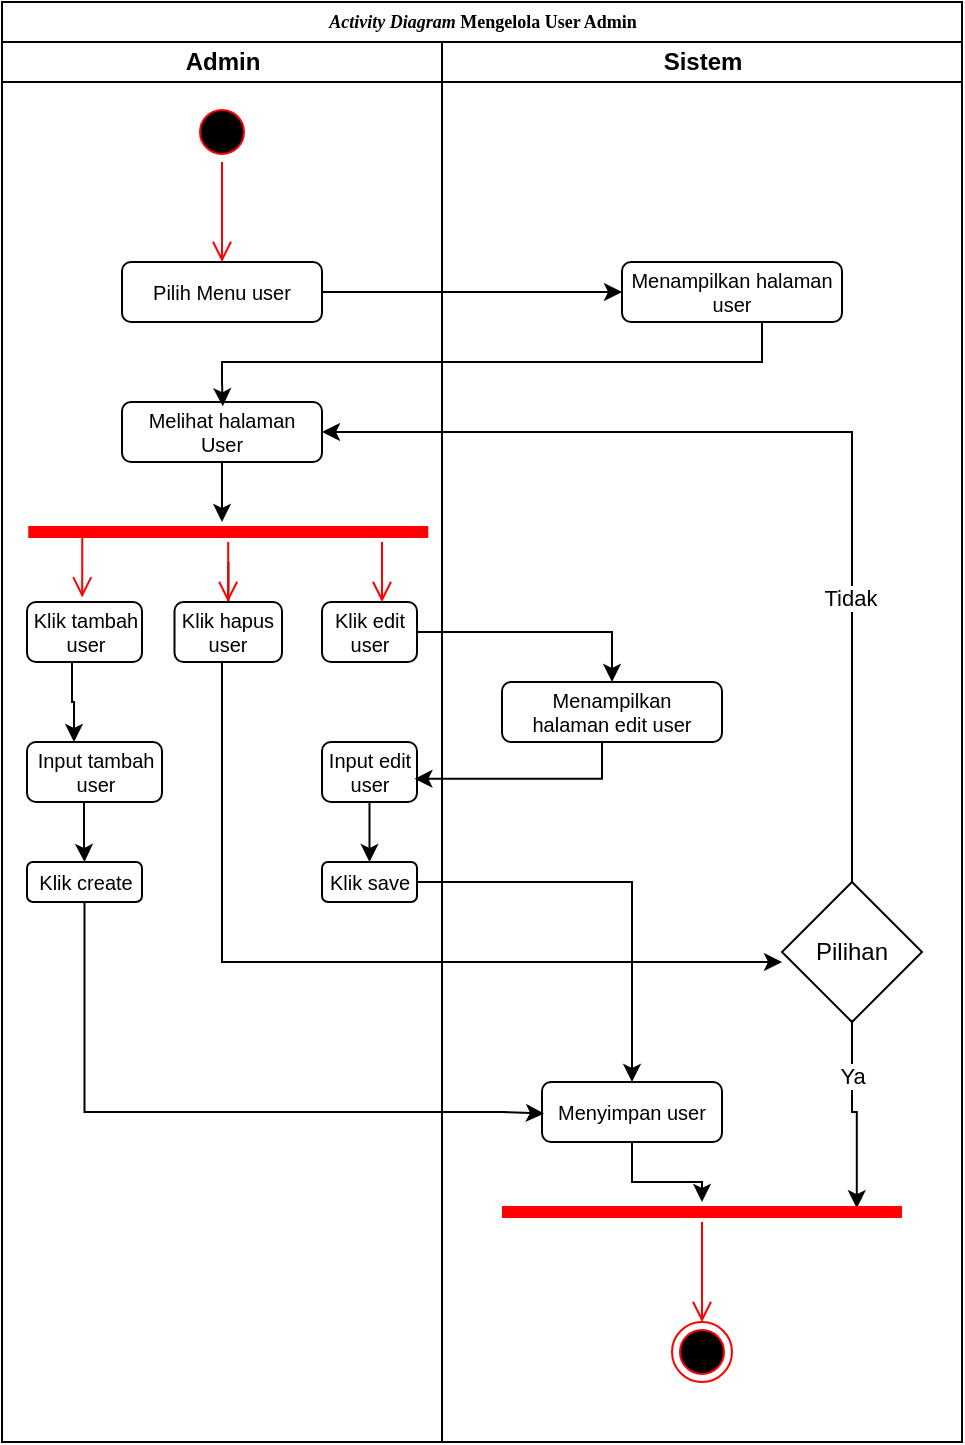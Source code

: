 <mxfile version="25.0.1" pages="6">
  <diagram name="useradmi" id="74e2e168-ea6b-b213-b513-2b3c1d86103e">
    <mxGraphModel dx="1760" dy="900" grid="1" gridSize="10" guides="1" tooltips="1" connect="1" arrows="1" fold="1" page="1" pageScale="1" pageWidth="1100" pageHeight="850" background="none" math="0" shadow="0">
      <root>
        <mxCell id="0" />
        <mxCell id="1" parent="0" />
        <mxCell id="tzNbkEb7s-4a03CU0OmQ-1" value="&lt;font style=&quot;font-size: 9px;&quot;&gt;&lt;b style=&quot;mso-bidi-font-weight:normal&quot;&gt;&lt;i style=&quot;mso-bidi-font-style:normal&quot;&gt;&lt;span style=&quot;font-family: &amp;quot;Times New Roman&amp;quot;, serif;&quot;&gt;Activity Diagram &lt;/span&gt;&lt;/i&gt;&lt;span style=&quot;line-height: 150%; font-family: &amp;quot;Times New Roman&amp;quot;, serif;&quot;&gt;Mengelola User Admin&lt;/span&gt;&lt;/b&gt;&lt;/font&gt;" style="swimlane;html=1;childLayout=stackLayout;startSize=20;rounded=0;shadow=0;labelBackgroundColor=none;strokeWidth=1;fontFamily=Verdana;fontSize=8;align=center;" parent="1" vertex="1">
          <mxGeometry x="40" y="70" width="480" height="720" as="geometry" />
        </mxCell>
        <mxCell id="tzNbkEb7s-4a03CU0OmQ-2" value="Admin" style="swimlane;html=1;startSize=20;" parent="tzNbkEb7s-4a03CU0OmQ-1" vertex="1">
          <mxGeometry y="20" width="220" height="700" as="geometry" />
        </mxCell>
        <mxCell id="tzNbkEb7s-4a03CU0OmQ-5" value="&lt;font style=&quot;font-size: 10px;&quot;&gt;Pilih Menu user&lt;/font&gt;" style="rounded=1;whiteSpace=wrap;html=1;fontSize=10;" parent="tzNbkEb7s-4a03CU0OmQ-2" vertex="1">
          <mxGeometry x="60" y="110" width="100" height="30" as="geometry" />
        </mxCell>
        <mxCell id="j7Imx5QuWKuZkJdwB4s6-10" style="edgeStyle=orthogonalEdgeStyle;rounded=0;orthogonalLoop=1;jettySize=auto;html=1;" parent="tzNbkEb7s-4a03CU0OmQ-2" source="tzNbkEb7s-4a03CU0OmQ-6" edge="1">
          <mxGeometry relative="1" as="geometry">
            <mxPoint x="110" y="240" as="targetPoint" />
          </mxGeometry>
        </mxCell>
        <mxCell id="tzNbkEb7s-4a03CU0OmQ-6" value="&lt;div style=&quot;font-size: 10px;&quot;&gt;&lt;font style=&quot;font-size: 10px;&quot;&gt;Melihat halaman&lt;/font&gt;&lt;/div&gt;&lt;div style=&quot;font-size: 10px;&quot;&gt;&lt;font style=&quot;font-size: 10px;&quot;&gt;User&lt;/font&gt;&lt;/div&gt;" style="rounded=1;whiteSpace=wrap;html=1;fontSize=10;" parent="tzNbkEb7s-4a03CU0OmQ-2" vertex="1">
          <mxGeometry x="60" y="180" width="100" height="30" as="geometry" />
        </mxCell>
        <mxCell id="tzNbkEb7s-4a03CU0OmQ-8" style="edgeStyle=orthogonalEdgeStyle;rounded=0;orthogonalLoop=1;jettySize=auto;html=1;" parent="tzNbkEb7s-4a03CU0OmQ-2" source="tzNbkEb7s-4a03CU0OmQ-9" target="tzNbkEb7s-4a03CU0OmQ-13" edge="1">
          <mxGeometry relative="1" as="geometry">
            <Array as="points">
              <mxPoint x="35" y="330" />
              <mxPoint x="36" y="330" />
            </Array>
          </mxGeometry>
        </mxCell>
        <mxCell id="tzNbkEb7s-4a03CU0OmQ-9" value="&lt;div style=&quot;font-size: 10px;&quot;&gt;&lt;font style=&quot;font-size: 10px;&quot;&gt;Klik tambah&lt;/font&gt;&lt;/div&gt;&lt;div style=&quot;font-size: 10px;&quot;&gt;user&lt;font style=&quot;font-size: 10px;&quot;&gt;&lt;br style=&quot;font-size: 10px;&quot;&gt;&lt;/font&gt;&lt;/div&gt;" style="rounded=1;whiteSpace=wrap;html=1;fontSize=10;" parent="tzNbkEb7s-4a03CU0OmQ-2" vertex="1">
          <mxGeometry x="12.5" y="280" width="57.5" height="30" as="geometry" />
        </mxCell>
        <mxCell id="j7Imx5QuWKuZkJdwB4s6-5" style="edgeStyle=orthogonalEdgeStyle;rounded=0;orthogonalLoop=1;jettySize=auto;html=1;" parent="tzNbkEb7s-4a03CU0OmQ-2" source="tzNbkEb7s-4a03CU0OmQ-10" edge="1">
          <mxGeometry relative="1" as="geometry">
            <mxPoint x="113.125" y="290" as="targetPoint" />
          </mxGeometry>
        </mxCell>
        <mxCell id="tzNbkEb7s-4a03CU0OmQ-10" value="&lt;div style=&quot;font-size: 10px;&quot;&gt;&lt;font style=&quot;font-size: 10px;&quot;&gt;Klik hapus&lt;/font&gt;&lt;/div&gt;&lt;div style=&quot;font-size: 10px;&quot;&gt;&lt;font style=&quot;font-size: 10px;&quot;&gt;user&lt;br style=&quot;font-size: 10px;&quot;&gt;&lt;/font&gt;&lt;/div&gt;" style="rounded=1;whiteSpace=wrap;html=1;fontSize=10;" parent="tzNbkEb7s-4a03CU0OmQ-2" vertex="1">
          <mxGeometry x="86.25" y="280" width="53.75" height="30" as="geometry" />
        </mxCell>
        <mxCell id="tzNbkEb7s-4a03CU0OmQ-11" value="&lt;div style=&quot;font-size: 10px;&quot;&gt;&lt;font style=&quot;font-size: 10px;&quot;&gt;Klik edit&lt;/font&gt;&lt;/div&gt;&lt;div style=&quot;font-size: 10px;&quot;&gt;user&lt;font style=&quot;font-size: 10px;&quot;&gt;&lt;br style=&quot;font-size: 10px;&quot;&gt;&lt;/font&gt;&lt;/div&gt;" style="rounded=1;whiteSpace=wrap;html=1;fontSize=10;" parent="tzNbkEb7s-4a03CU0OmQ-2" vertex="1">
          <mxGeometry x="160" y="280" width="47.5" height="30" as="geometry" />
        </mxCell>
        <mxCell id="tzNbkEb7s-4a03CU0OmQ-12" style="edgeStyle=orthogonalEdgeStyle;rounded=0;orthogonalLoop=1;jettySize=auto;html=1;entryX=0.5;entryY=0;entryDx=0;entryDy=0;" parent="tzNbkEb7s-4a03CU0OmQ-2" source="tzNbkEb7s-4a03CU0OmQ-13" target="tzNbkEb7s-4a03CU0OmQ-19" edge="1">
          <mxGeometry relative="1" as="geometry">
            <Array as="points">
              <mxPoint x="41" y="400" />
              <mxPoint x="41" y="400" />
            </Array>
          </mxGeometry>
        </mxCell>
        <mxCell id="tzNbkEb7s-4a03CU0OmQ-13" value="&lt;div style=&quot;font-size: 10px;&quot;&gt;&lt;font style=&quot;font-size: 10px;&quot;&gt;Input tambah&lt;/font&gt;&lt;/div&gt;&lt;div style=&quot;font-size: 10px;&quot;&gt;&lt;font style=&quot;font-size: 10px;&quot;&gt;user&lt;br style=&quot;font-size: 10px;&quot;&gt;&lt;/font&gt;&lt;/div&gt;" style="rounded=1;whiteSpace=wrap;html=1;fontSize=10;" parent="tzNbkEb7s-4a03CU0OmQ-2" vertex="1">
          <mxGeometry x="12.5" y="350" width="67.5" height="30" as="geometry" />
        </mxCell>
        <mxCell id="tzNbkEb7s-4a03CU0OmQ-14" style="edgeStyle=orthogonalEdgeStyle;rounded=0;orthogonalLoop=1;jettySize=auto;html=1;entryX=0.5;entryY=0;entryDx=0;entryDy=0;fontSize=10;" parent="tzNbkEb7s-4a03CU0OmQ-2" source="tzNbkEb7s-4a03CU0OmQ-15" target="tzNbkEb7s-4a03CU0OmQ-20" edge="1">
          <mxGeometry relative="1" as="geometry" />
        </mxCell>
        <mxCell id="tzNbkEb7s-4a03CU0OmQ-15" value="&lt;div style=&quot;font-size: 10px;&quot;&gt;&lt;font style=&quot;font-size: 10px;&quot;&gt;Input edit&lt;/font&gt;&lt;/div&gt;&lt;div style=&quot;font-size: 10px;&quot;&gt;user&lt;font style=&quot;font-size: 10px;&quot;&gt;&lt;br style=&quot;font-size: 10px;&quot;&gt;&lt;/font&gt;&lt;/div&gt;" style="rounded=1;whiteSpace=wrap;html=1;fontSize=10;" parent="tzNbkEb7s-4a03CU0OmQ-2" vertex="1">
          <mxGeometry x="160" y="350" width="47.5" height="30" as="geometry" />
        </mxCell>
        <mxCell id="tzNbkEb7s-4a03CU0OmQ-19" value="Klik create" style="rounded=1;whiteSpace=wrap;html=1;fontSize=10;" parent="tzNbkEb7s-4a03CU0OmQ-2" vertex="1">
          <mxGeometry x="12.5" y="410" width="57.5" height="20" as="geometry" />
        </mxCell>
        <mxCell id="tzNbkEb7s-4a03CU0OmQ-20" value="Klik save" style="rounded=1;whiteSpace=wrap;html=1;fontSize=10;" parent="tzNbkEb7s-4a03CU0OmQ-2" vertex="1">
          <mxGeometry x="160" y="410" width="47.5" height="20" as="geometry" />
        </mxCell>
        <mxCell id="j7Imx5QuWKuZkJdwB4s6-1" value="" style="ellipse;html=1;shape=startState;fillColor=#000000;strokeColor=#ff0000;" parent="tzNbkEb7s-4a03CU0OmQ-2" vertex="1">
          <mxGeometry x="95" y="30" width="30" height="30" as="geometry" />
        </mxCell>
        <mxCell id="j7Imx5QuWKuZkJdwB4s6-2" value="" style="edgeStyle=orthogonalEdgeStyle;html=1;verticalAlign=bottom;endArrow=open;endSize=8;strokeColor=#ff0000;rounded=0;" parent="tzNbkEb7s-4a03CU0OmQ-2" source="j7Imx5QuWKuZkJdwB4s6-1" edge="1">
          <mxGeometry relative="1" as="geometry">
            <mxPoint x="110" y="110" as="targetPoint" />
          </mxGeometry>
        </mxCell>
        <mxCell id="j7Imx5QuWKuZkJdwB4s6-3" value="" style="shape=line;html=1;strokeWidth=6;strokeColor=#ff0000;" parent="tzNbkEb7s-4a03CU0OmQ-2" vertex="1">
          <mxGeometry x="13.13" y="240" width="200" height="10" as="geometry" />
        </mxCell>
        <mxCell id="j7Imx5QuWKuZkJdwB4s6-4" value="" style="edgeStyle=orthogonalEdgeStyle;html=1;verticalAlign=bottom;endArrow=open;endSize=8;strokeColor=#ff0000;rounded=0;" parent="tzNbkEb7s-4a03CU0OmQ-2" source="j7Imx5QuWKuZkJdwB4s6-3" edge="1">
          <mxGeometry relative="1" as="geometry">
            <mxPoint x="113" y="280" as="targetPoint" />
          </mxGeometry>
        </mxCell>
        <mxCell id="j7Imx5QuWKuZkJdwB4s6-7" value="" style="edgeStyle=orthogonalEdgeStyle;html=1;verticalAlign=bottom;endArrow=open;endSize=8;strokeColor=#ff0000;rounded=0;" parent="tzNbkEb7s-4a03CU0OmQ-2" edge="1">
          <mxGeometry relative="1" as="geometry">
            <mxPoint x="190" y="280" as="targetPoint" />
            <mxPoint x="190" y="250" as="sourcePoint" />
          </mxGeometry>
        </mxCell>
        <mxCell id="j7Imx5QuWKuZkJdwB4s6-8" value="" style="edgeStyle=orthogonalEdgeStyle;html=1;verticalAlign=bottom;endArrow=open;endSize=8;strokeColor=#ff0000;rounded=0;exitX=0.135;exitY=0.722;exitDx=0;exitDy=0;exitPerimeter=0;entryX=0.48;entryY=-0.077;entryDx=0;entryDy=0;entryPerimeter=0;" parent="tzNbkEb7s-4a03CU0OmQ-2" source="j7Imx5QuWKuZkJdwB4s6-3" target="tzNbkEb7s-4a03CU0OmQ-9" edge="1">
          <mxGeometry relative="1" as="geometry">
            <mxPoint x="133" y="300" as="targetPoint" />
            <mxPoint x="133" y="270" as="sourcePoint" />
          </mxGeometry>
        </mxCell>
        <mxCell id="tzNbkEb7s-4a03CU0OmQ-21" value="Sistem" style="swimlane;html=1;startSize=20;" parent="tzNbkEb7s-4a03CU0OmQ-1" vertex="1">
          <mxGeometry x="220" y="20" width="260" height="700" as="geometry" />
        </mxCell>
        <mxCell id="tzNbkEb7s-4a03CU0OmQ-22" value="&lt;font style=&quot;font-size: 10px;&quot;&gt;Menampilkan halaman user&lt;/font&gt;" style="rounded=1;whiteSpace=wrap;html=1;fontSize=10;" parent="tzNbkEb7s-4a03CU0OmQ-21" vertex="1">
          <mxGeometry x="90" y="110" width="110" height="30" as="geometry" />
        </mxCell>
        <mxCell id="j7Imx5QuWKuZkJdwB4s6-15" style="edgeStyle=orthogonalEdgeStyle;rounded=0;orthogonalLoop=1;jettySize=auto;html=1;" parent="tzNbkEb7s-4a03CU0OmQ-21" source="tzNbkEb7s-4a03CU0OmQ-25" target="j7Imx5QuWKuZkJdwB4s6-12" edge="1">
          <mxGeometry relative="1" as="geometry" />
        </mxCell>
        <mxCell id="tzNbkEb7s-4a03CU0OmQ-25" value="&lt;font style=&quot;font-size: 10px;&quot;&gt;Menyimpan user&lt;/font&gt;" style="rounded=1;whiteSpace=wrap;html=1;fontSize=10;" parent="tzNbkEb7s-4a03CU0OmQ-21" vertex="1">
          <mxGeometry x="50" y="520" width="90" height="30" as="geometry" />
        </mxCell>
        <mxCell id="tzNbkEb7s-4a03CU0OmQ-26" value="&lt;div style=&quot;font-size: 10px;&quot;&gt;Menampilkan&lt;/div&gt;&lt;div style=&quot;font-size: 10px;&quot;&gt;halaman edit user&lt;br style=&quot;font-size: 10px;&quot;&gt;&lt;/div&gt;" style="rounded=1;whiteSpace=wrap;html=1;fontSize=10;" parent="tzNbkEb7s-4a03CU0OmQ-21" vertex="1">
          <mxGeometry x="30" y="320" width="110" height="30" as="geometry" />
        </mxCell>
        <mxCell id="tzNbkEb7s-4a03CU0OmQ-27" style="edgeStyle=orthogonalEdgeStyle;rounded=0;orthogonalLoop=1;jettySize=auto;html=1;entryX=0.887;entryY=0.31;entryDx=0;entryDy=0;entryPerimeter=0;" parent="tzNbkEb7s-4a03CU0OmQ-21" source="tzNbkEb7s-4a03CU0OmQ-29" target="j7Imx5QuWKuZkJdwB4s6-12" edge="1">
          <mxGeometry relative="1" as="geometry">
            <mxPoint x="204" y="570" as="targetPoint" />
          </mxGeometry>
        </mxCell>
        <mxCell id="tzNbkEb7s-4a03CU0OmQ-28" value="Ya" style="edgeLabel;html=1;align=center;verticalAlign=middle;resizable=0;points=[];" parent="tzNbkEb7s-4a03CU0OmQ-27" vertex="1" connectable="0">
          <mxGeometry x="-0.446" relative="1" as="geometry">
            <mxPoint as="offset" />
          </mxGeometry>
        </mxCell>
        <mxCell id="tzNbkEb7s-4a03CU0OmQ-29" value="Pilihan" style="rhombus;whiteSpace=wrap;html=1;" parent="tzNbkEb7s-4a03CU0OmQ-21" vertex="1">
          <mxGeometry x="170" y="420" width="70" height="70" as="geometry" />
        </mxCell>
        <mxCell id="j7Imx5QuWKuZkJdwB4s6-12" value="" style="shape=line;html=1;strokeWidth=6;strokeColor=#ff0000;" parent="tzNbkEb7s-4a03CU0OmQ-21" vertex="1">
          <mxGeometry x="30" y="580" width="200" height="10" as="geometry" />
        </mxCell>
        <mxCell id="j7Imx5QuWKuZkJdwB4s6-13" value="" style="edgeStyle=orthogonalEdgeStyle;html=1;verticalAlign=bottom;endArrow=open;endSize=8;strokeColor=#ff0000;rounded=0;" parent="tzNbkEb7s-4a03CU0OmQ-21" source="j7Imx5QuWKuZkJdwB4s6-12" edge="1">
          <mxGeometry relative="1" as="geometry">
            <mxPoint x="130" y="640" as="targetPoint" />
          </mxGeometry>
        </mxCell>
        <mxCell id="j7Imx5QuWKuZkJdwB4s6-14" value="" style="ellipse;html=1;shape=endState;fillColor=#000000;strokeColor=#ff0000;" parent="tzNbkEb7s-4a03CU0OmQ-21" vertex="1">
          <mxGeometry x="115" y="640" width="30" height="30" as="geometry" />
        </mxCell>
        <mxCell id="tzNbkEb7s-4a03CU0OmQ-32" style="edgeStyle=orthogonalEdgeStyle;rounded=0;orthogonalLoop=1;jettySize=auto;html=1;entryX=0;entryY=0.5;entryDx=0;entryDy=0;" parent="tzNbkEb7s-4a03CU0OmQ-1" source="tzNbkEb7s-4a03CU0OmQ-5" target="tzNbkEb7s-4a03CU0OmQ-22" edge="1">
          <mxGeometry relative="1" as="geometry" />
        </mxCell>
        <mxCell id="tzNbkEb7s-4a03CU0OmQ-33" style="edgeStyle=orthogonalEdgeStyle;rounded=0;orthogonalLoop=1;jettySize=auto;html=1;entryX=0.504;entryY=0.071;entryDx=0;entryDy=0;entryPerimeter=0;" parent="tzNbkEb7s-4a03CU0OmQ-1" source="tzNbkEb7s-4a03CU0OmQ-22" target="tzNbkEb7s-4a03CU0OmQ-6" edge="1">
          <mxGeometry relative="1" as="geometry">
            <Array as="points">
              <mxPoint x="380" y="180" />
              <mxPoint x="110" y="180" />
              <mxPoint x="110" y="190" />
              <mxPoint x="110" y="190" />
            </Array>
          </mxGeometry>
        </mxCell>
        <mxCell id="tzNbkEb7s-4a03CU0OmQ-34" style="edgeStyle=orthogonalEdgeStyle;rounded=0;orthogonalLoop=1;jettySize=auto;html=1;entryX=0.011;entryY=0.526;entryDx=0;entryDy=0;entryPerimeter=0;" parent="tzNbkEb7s-4a03CU0OmQ-1" source="tzNbkEb7s-4a03CU0OmQ-19" target="tzNbkEb7s-4a03CU0OmQ-25" edge="1">
          <mxGeometry relative="1" as="geometry">
            <Array as="points">
              <mxPoint x="41" y="555" />
              <mxPoint x="250" y="555" />
            </Array>
          </mxGeometry>
        </mxCell>
        <mxCell id="tzNbkEb7s-4a03CU0OmQ-35" style="edgeStyle=orthogonalEdgeStyle;rounded=0;orthogonalLoop=1;jettySize=auto;html=1;entryX=0.5;entryY=0;entryDx=0;entryDy=0;" parent="tzNbkEb7s-4a03CU0OmQ-1" source="tzNbkEb7s-4a03CU0OmQ-11" target="tzNbkEb7s-4a03CU0OmQ-26" edge="1">
          <mxGeometry relative="1" as="geometry">
            <mxPoint x="380" y="315" as="targetPoint" />
          </mxGeometry>
        </mxCell>
        <mxCell id="tzNbkEb7s-4a03CU0OmQ-36" style="edgeStyle=orthogonalEdgeStyle;rounded=0;orthogonalLoop=1;jettySize=auto;html=1;entryX=0.973;entryY=0.613;entryDx=0;entryDy=0;entryPerimeter=0;" parent="tzNbkEb7s-4a03CU0OmQ-1" source="tzNbkEb7s-4a03CU0OmQ-26" target="tzNbkEb7s-4a03CU0OmQ-15" edge="1">
          <mxGeometry relative="1" as="geometry">
            <Array as="points">
              <mxPoint x="300" y="388" />
            </Array>
          </mxGeometry>
        </mxCell>
        <mxCell id="tzNbkEb7s-4a03CU0OmQ-38" style="edgeStyle=orthogonalEdgeStyle;rounded=0;orthogonalLoop=1;jettySize=auto;html=1;" parent="tzNbkEb7s-4a03CU0OmQ-1" source="tzNbkEb7s-4a03CU0OmQ-10" edge="1">
          <mxGeometry relative="1" as="geometry">
            <mxPoint x="390" y="480" as="targetPoint" />
            <Array as="points">
              <mxPoint x="110" y="480" />
            </Array>
          </mxGeometry>
        </mxCell>
        <mxCell id="tzNbkEb7s-4a03CU0OmQ-39" style="edgeStyle=orthogonalEdgeStyle;rounded=0;orthogonalLoop=1;jettySize=auto;html=1;entryX=1;entryY=0.5;entryDx=0;entryDy=0;" parent="tzNbkEb7s-4a03CU0OmQ-1" source="tzNbkEb7s-4a03CU0OmQ-29" target="tzNbkEb7s-4a03CU0OmQ-6" edge="1">
          <mxGeometry relative="1" as="geometry">
            <Array as="points">
              <mxPoint x="425" y="215" />
            </Array>
          </mxGeometry>
        </mxCell>
        <mxCell id="tzNbkEb7s-4a03CU0OmQ-40" value="Tidak" style="edgeLabel;html=1;align=center;verticalAlign=middle;resizable=0;points=[];" parent="tzNbkEb7s-4a03CU0OmQ-39" vertex="1" connectable="0">
          <mxGeometry x="-0.421" y="1" relative="1" as="geometry">
            <mxPoint as="offset" />
          </mxGeometry>
        </mxCell>
        <mxCell id="j7Imx5QuWKuZkJdwB4s6-11" style="edgeStyle=orthogonalEdgeStyle;rounded=0;orthogonalLoop=1;jettySize=auto;html=1;entryX=0.5;entryY=0;entryDx=0;entryDy=0;" parent="tzNbkEb7s-4a03CU0OmQ-1" source="tzNbkEb7s-4a03CU0OmQ-20" target="tzNbkEb7s-4a03CU0OmQ-25" edge="1">
          <mxGeometry relative="1" as="geometry" />
        </mxCell>
      </root>
    </mxGraphModel>
  </diagram>
  <diagram id="dc9z3Dh_ugt2BYVE9vA3" name="kelola erita">
    <mxGraphModel dx="1257" dy="643" grid="1" gridSize="10" guides="1" tooltips="1" connect="1" arrows="1" fold="1" page="1" pageScale="1" pageWidth="827" pageHeight="1169" math="0" shadow="0">
      <root>
        <mxCell id="0" />
        <mxCell id="1" parent="0" />
        <mxCell id="OJa1-NGMFE0TqbbZfhfQ-1" value="&lt;font style=&quot;font-size: 9px;&quot;&gt;&lt;b style=&quot;mso-bidi-font-weight:normal&quot;&gt;&lt;i style=&quot;mso-bidi-font-style:normal&quot;&gt;&lt;span style=&quot;font-family: &amp;quot;Times New Roman&amp;quot;, serif;&quot;&gt;Activity Diagram &lt;/span&gt;&lt;/i&gt;&lt;span style=&quot;line-height: 150%; font-family: &amp;quot;Times New Roman&amp;quot;, serif;&quot;&gt;Mengelola&amp;nbsp; Berita&lt;/span&gt;&lt;/b&gt;&lt;/font&gt;" style="swimlane;html=1;childLayout=stackLayout;startSize=20;rounded=0;shadow=0;labelBackgroundColor=none;strokeWidth=1;fontFamily=Verdana;fontSize=8;align=center;" vertex="1" parent="1">
          <mxGeometry x="220" y="20" width="480" height="720" as="geometry" />
        </mxCell>
        <mxCell id="OJa1-NGMFE0TqbbZfhfQ-2" value="Admin" style="swimlane;html=1;startSize=20;" vertex="1" parent="OJa1-NGMFE0TqbbZfhfQ-1">
          <mxGeometry y="20" width="220" height="700" as="geometry" />
        </mxCell>
        <mxCell id="OJa1-NGMFE0TqbbZfhfQ-3" value="&lt;font style=&quot;font-size: 10px;&quot;&gt;Pilih Menu berita&lt;/font&gt;" style="rounded=1;whiteSpace=wrap;html=1;fontSize=10;" vertex="1" parent="OJa1-NGMFE0TqbbZfhfQ-2">
          <mxGeometry x="60" y="110" width="100" height="30" as="geometry" />
        </mxCell>
        <mxCell id="OJa1-NGMFE0TqbbZfhfQ-4" style="edgeStyle=orthogonalEdgeStyle;rounded=0;orthogonalLoop=1;jettySize=auto;html=1;" edge="1" parent="OJa1-NGMFE0TqbbZfhfQ-2" source="OJa1-NGMFE0TqbbZfhfQ-5">
          <mxGeometry relative="1" as="geometry">
            <mxPoint x="110" y="240" as="targetPoint" />
          </mxGeometry>
        </mxCell>
        <mxCell id="OJa1-NGMFE0TqbbZfhfQ-5" value="&lt;div style=&quot;font-size: 10px;&quot;&gt;&lt;font style=&quot;font-size: 10px;&quot;&gt;Melihat halaman&lt;/font&gt;&lt;/div&gt;&lt;div style=&quot;font-size: 10px;&quot;&gt;berita&lt;/div&gt;" style="rounded=1;whiteSpace=wrap;html=1;fontSize=10;" vertex="1" parent="OJa1-NGMFE0TqbbZfhfQ-2">
          <mxGeometry x="60" y="180" width="100" height="30" as="geometry" />
        </mxCell>
        <mxCell id="OJa1-NGMFE0TqbbZfhfQ-6" style="edgeStyle=orthogonalEdgeStyle;rounded=0;orthogonalLoop=1;jettySize=auto;html=1;" edge="1" parent="OJa1-NGMFE0TqbbZfhfQ-2" source="OJa1-NGMFE0TqbbZfhfQ-7" target="OJa1-NGMFE0TqbbZfhfQ-12">
          <mxGeometry relative="1" as="geometry">
            <Array as="points">
              <mxPoint x="35" y="330" />
              <mxPoint x="36" y="330" />
            </Array>
          </mxGeometry>
        </mxCell>
        <mxCell id="OJa1-NGMFE0TqbbZfhfQ-7" value="&lt;div style=&quot;font-size: 10px;&quot;&gt;&lt;font style=&quot;font-size: 10px;&quot;&gt;Klik tambah&lt;/font&gt;&lt;/div&gt;&lt;div style=&quot;font-size: 10px;&quot;&gt;berita&lt;font style=&quot;font-size: 10px;&quot;&gt;&lt;br style=&quot;font-size: 10px;&quot;&gt;&lt;/font&gt;&lt;/div&gt;" style="rounded=1;whiteSpace=wrap;html=1;fontSize=10;" vertex="1" parent="OJa1-NGMFE0TqbbZfhfQ-2">
          <mxGeometry x="12.5" y="280" width="63.5" height="30" as="geometry" />
        </mxCell>
        <mxCell id="OJa1-NGMFE0TqbbZfhfQ-8" style="edgeStyle=orthogonalEdgeStyle;rounded=0;orthogonalLoop=1;jettySize=auto;html=1;" edge="1" parent="OJa1-NGMFE0TqbbZfhfQ-2" source="OJa1-NGMFE0TqbbZfhfQ-9">
          <mxGeometry relative="1" as="geometry">
            <mxPoint x="113.125" y="290" as="targetPoint" />
          </mxGeometry>
        </mxCell>
        <mxCell id="OJa1-NGMFE0TqbbZfhfQ-9" value="&lt;div style=&quot;font-size: 10px;&quot;&gt;&lt;font style=&quot;font-size: 10px;&quot;&gt;Klik hapus&lt;/font&gt;&lt;/div&gt;&lt;div style=&quot;font-size: 10px;&quot;&gt;&lt;font style=&quot;font-size: 10px;&quot;&gt;berita&lt;br style=&quot;font-size: 10px;&quot;&gt;&lt;/font&gt;&lt;/div&gt;" style="rounded=1;whiteSpace=wrap;html=1;fontSize=10;" vertex="1" parent="OJa1-NGMFE0TqbbZfhfQ-2">
          <mxGeometry x="86.25" y="280" width="53.75" height="30" as="geometry" />
        </mxCell>
        <mxCell id="OJa1-NGMFE0TqbbZfhfQ-10" value="&lt;div style=&quot;font-size: 10px;&quot;&gt;&lt;font style=&quot;font-size: 10px;&quot;&gt;Klik edit&lt;/font&gt;&lt;/div&gt;&lt;div style=&quot;font-size: 10px;&quot;&gt;berita&lt;font style=&quot;font-size: 10px;&quot;&gt;&lt;br style=&quot;font-size: 10px;&quot;&gt;&lt;/font&gt;&lt;/div&gt;" style="rounded=1;whiteSpace=wrap;html=1;fontSize=10;" vertex="1" parent="OJa1-NGMFE0TqbbZfhfQ-2">
          <mxGeometry x="160" y="280" width="47.5" height="30" as="geometry" />
        </mxCell>
        <mxCell id="OJa1-NGMFE0TqbbZfhfQ-11" style="edgeStyle=orthogonalEdgeStyle;rounded=0;orthogonalLoop=1;jettySize=auto;html=1;entryX=0.5;entryY=0;entryDx=0;entryDy=0;" edge="1" parent="OJa1-NGMFE0TqbbZfhfQ-2" source="OJa1-NGMFE0TqbbZfhfQ-12" target="OJa1-NGMFE0TqbbZfhfQ-15">
          <mxGeometry relative="1" as="geometry">
            <Array as="points">
              <mxPoint x="41" y="400" />
              <mxPoint x="41" y="400" />
            </Array>
          </mxGeometry>
        </mxCell>
        <mxCell id="OJa1-NGMFE0TqbbZfhfQ-12" value="&lt;div style=&quot;font-size: 10px;&quot;&gt;&lt;font style=&quot;font-size: 10px;&quot;&gt;Input tambah&lt;/font&gt;&lt;/div&gt;&lt;div style=&quot;font-size: 10px;&quot;&gt;&lt;font style=&quot;font-size: 10px;&quot;&gt;berita&lt;br style=&quot;font-size: 10px;&quot;&gt;&lt;/font&gt;&lt;/div&gt;" style="rounded=1;whiteSpace=wrap;html=1;fontSize=10;" vertex="1" parent="OJa1-NGMFE0TqbbZfhfQ-2">
          <mxGeometry x="12.5" y="350" width="67.5" height="30" as="geometry" />
        </mxCell>
        <mxCell id="OJa1-NGMFE0TqbbZfhfQ-13" style="edgeStyle=orthogonalEdgeStyle;rounded=0;orthogonalLoop=1;jettySize=auto;html=1;entryX=0.5;entryY=0;entryDx=0;entryDy=0;fontSize=10;" edge="1" parent="OJa1-NGMFE0TqbbZfhfQ-2" source="OJa1-NGMFE0TqbbZfhfQ-14" target="OJa1-NGMFE0TqbbZfhfQ-16">
          <mxGeometry relative="1" as="geometry" />
        </mxCell>
        <mxCell id="OJa1-NGMFE0TqbbZfhfQ-14" value="&lt;div style=&quot;font-size: 10px;&quot;&gt;&lt;font style=&quot;font-size: 10px;&quot;&gt;Input edit&lt;/font&gt;&lt;/div&gt;&lt;div style=&quot;font-size: 10px;&quot;&gt;berita&lt;font style=&quot;font-size: 10px;&quot;&gt;&lt;br style=&quot;font-size: 10px;&quot;&gt;&lt;/font&gt;&lt;/div&gt;" style="rounded=1;whiteSpace=wrap;html=1;fontSize=10;" vertex="1" parent="OJa1-NGMFE0TqbbZfhfQ-2">
          <mxGeometry x="160" y="350" width="47.5" height="30" as="geometry" />
        </mxCell>
        <mxCell id="OJa1-NGMFE0TqbbZfhfQ-15" value="Klik create" style="rounded=1;whiteSpace=wrap;html=1;fontSize=10;" vertex="1" parent="OJa1-NGMFE0TqbbZfhfQ-2">
          <mxGeometry x="12.5" y="410" width="57.5" height="20" as="geometry" />
        </mxCell>
        <mxCell id="OJa1-NGMFE0TqbbZfhfQ-16" value="Klik save" style="rounded=1;whiteSpace=wrap;html=1;fontSize=10;" vertex="1" parent="OJa1-NGMFE0TqbbZfhfQ-2">
          <mxGeometry x="160" y="410" width="47.5" height="20" as="geometry" />
        </mxCell>
        <mxCell id="OJa1-NGMFE0TqbbZfhfQ-17" value="" style="ellipse;html=1;shape=startState;fillColor=#000000;strokeColor=#ff0000;" vertex="1" parent="OJa1-NGMFE0TqbbZfhfQ-2">
          <mxGeometry x="95" y="30" width="30" height="30" as="geometry" />
        </mxCell>
        <mxCell id="OJa1-NGMFE0TqbbZfhfQ-18" value="" style="edgeStyle=orthogonalEdgeStyle;html=1;verticalAlign=bottom;endArrow=open;endSize=8;strokeColor=#ff0000;rounded=0;" edge="1" parent="OJa1-NGMFE0TqbbZfhfQ-2" source="OJa1-NGMFE0TqbbZfhfQ-17">
          <mxGeometry relative="1" as="geometry">
            <mxPoint x="110" y="110" as="targetPoint" />
          </mxGeometry>
        </mxCell>
        <mxCell id="OJa1-NGMFE0TqbbZfhfQ-19" value="" style="shape=line;html=1;strokeWidth=6;strokeColor=#ff0000;" vertex="1" parent="OJa1-NGMFE0TqbbZfhfQ-2">
          <mxGeometry x="13.13" y="240" width="200" height="10" as="geometry" />
        </mxCell>
        <mxCell id="OJa1-NGMFE0TqbbZfhfQ-20" value="" style="edgeStyle=orthogonalEdgeStyle;html=1;verticalAlign=bottom;endArrow=open;endSize=8;strokeColor=#ff0000;rounded=0;" edge="1" parent="OJa1-NGMFE0TqbbZfhfQ-2" source="OJa1-NGMFE0TqbbZfhfQ-19">
          <mxGeometry relative="1" as="geometry">
            <mxPoint x="113" y="280" as="targetPoint" />
          </mxGeometry>
        </mxCell>
        <mxCell id="OJa1-NGMFE0TqbbZfhfQ-21" value="" style="edgeStyle=orthogonalEdgeStyle;html=1;verticalAlign=bottom;endArrow=open;endSize=8;strokeColor=#ff0000;rounded=0;" edge="1" parent="OJa1-NGMFE0TqbbZfhfQ-2">
          <mxGeometry relative="1" as="geometry">
            <mxPoint x="190" y="280" as="targetPoint" />
            <mxPoint x="190" y="250" as="sourcePoint" />
          </mxGeometry>
        </mxCell>
        <mxCell id="OJa1-NGMFE0TqbbZfhfQ-22" value="" style="edgeStyle=orthogonalEdgeStyle;html=1;verticalAlign=bottom;endArrow=open;endSize=8;strokeColor=#ff0000;rounded=0;exitX=0.135;exitY=0.722;exitDx=0;exitDy=0;exitPerimeter=0;entryX=0.48;entryY=-0.077;entryDx=0;entryDy=0;entryPerimeter=0;" edge="1" parent="OJa1-NGMFE0TqbbZfhfQ-2" source="OJa1-NGMFE0TqbbZfhfQ-19" target="OJa1-NGMFE0TqbbZfhfQ-7">
          <mxGeometry relative="1" as="geometry">
            <mxPoint x="133" y="300" as="targetPoint" />
            <mxPoint x="133" y="270" as="sourcePoint" />
          </mxGeometry>
        </mxCell>
        <mxCell id="OJa1-NGMFE0TqbbZfhfQ-23" value="Sistem" style="swimlane;html=1;startSize=20;" vertex="1" parent="OJa1-NGMFE0TqbbZfhfQ-1">
          <mxGeometry x="220" y="20" width="260" height="700" as="geometry" />
        </mxCell>
        <mxCell id="OJa1-NGMFE0TqbbZfhfQ-24" value="&lt;font style=&quot;font-size: 10px;&quot;&gt;Menampilkan halaman berita&lt;/font&gt;" style="rounded=1;whiteSpace=wrap;html=1;fontSize=10;" vertex="1" parent="OJa1-NGMFE0TqbbZfhfQ-23">
          <mxGeometry x="90" y="110" width="110" height="30" as="geometry" />
        </mxCell>
        <mxCell id="OJa1-NGMFE0TqbbZfhfQ-25" style="edgeStyle=orthogonalEdgeStyle;rounded=0;orthogonalLoop=1;jettySize=auto;html=1;" edge="1" parent="OJa1-NGMFE0TqbbZfhfQ-23" source="OJa1-NGMFE0TqbbZfhfQ-26" target="OJa1-NGMFE0TqbbZfhfQ-31">
          <mxGeometry relative="1" as="geometry" />
        </mxCell>
        <mxCell id="OJa1-NGMFE0TqbbZfhfQ-26" value="&lt;font style=&quot;font-size: 10px;&quot;&gt;Menyimpan berita&lt;/font&gt;" style="rounded=1;whiteSpace=wrap;html=1;fontSize=10;" vertex="1" parent="OJa1-NGMFE0TqbbZfhfQ-23">
          <mxGeometry x="50" y="520" width="90" height="30" as="geometry" />
        </mxCell>
        <mxCell id="OJa1-NGMFE0TqbbZfhfQ-27" value="&lt;div style=&quot;font-size: 10px;&quot;&gt;Menampilkan&lt;/div&gt;&lt;div style=&quot;font-size: 10px;&quot;&gt;halaman edit berita&lt;br style=&quot;font-size: 10px;&quot;&gt;&lt;/div&gt;" style="rounded=1;whiteSpace=wrap;html=1;fontSize=10;" vertex="1" parent="OJa1-NGMFE0TqbbZfhfQ-23">
          <mxGeometry x="30" y="320" width="110" height="30" as="geometry" />
        </mxCell>
        <mxCell id="OJa1-NGMFE0TqbbZfhfQ-28" style="edgeStyle=orthogonalEdgeStyle;rounded=0;orthogonalLoop=1;jettySize=auto;html=1;entryX=0.887;entryY=0.31;entryDx=0;entryDy=0;entryPerimeter=0;" edge="1" parent="OJa1-NGMFE0TqbbZfhfQ-23" source="OJa1-NGMFE0TqbbZfhfQ-30" target="OJa1-NGMFE0TqbbZfhfQ-31">
          <mxGeometry relative="1" as="geometry">
            <mxPoint x="204" y="570" as="targetPoint" />
          </mxGeometry>
        </mxCell>
        <mxCell id="OJa1-NGMFE0TqbbZfhfQ-29" value="Ya" style="edgeLabel;html=1;align=center;verticalAlign=middle;resizable=0;points=[];" vertex="1" connectable="0" parent="OJa1-NGMFE0TqbbZfhfQ-28">
          <mxGeometry x="-0.446" relative="1" as="geometry">
            <mxPoint as="offset" />
          </mxGeometry>
        </mxCell>
        <mxCell id="OJa1-NGMFE0TqbbZfhfQ-30" value="Pilihan" style="rhombus;whiteSpace=wrap;html=1;" vertex="1" parent="OJa1-NGMFE0TqbbZfhfQ-23">
          <mxGeometry x="170" y="420" width="70" height="70" as="geometry" />
        </mxCell>
        <mxCell id="OJa1-NGMFE0TqbbZfhfQ-31" value="" style="shape=line;html=1;strokeWidth=6;strokeColor=#ff0000;" vertex="1" parent="OJa1-NGMFE0TqbbZfhfQ-23">
          <mxGeometry x="30" y="580" width="200" height="10" as="geometry" />
        </mxCell>
        <mxCell id="OJa1-NGMFE0TqbbZfhfQ-32" value="" style="edgeStyle=orthogonalEdgeStyle;html=1;verticalAlign=bottom;endArrow=open;endSize=8;strokeColor=#ff0000;rounded=0;" edge="1" parent="OJa1-NGMFE0TqbbZfhfQ-23" source="OJa1-NGMFE0TqbbZfhfQ-31">
          <mxGeometry relative="1" as="geometry">
            <mxPoint x="130" y="640" as="targetPoint" />
          </mxGeometry>
        </mxCell>
        <mxCell id="OJa1-NGMFE0TqbbZfhfQ-33" value="" style="ellipse;html=1;shape=endState;fillColor=#000000;strokeColor=#ff0000;" vertex="1" parent="OJa1-NGMFE0TqbbZfhfQ-23">
          <mxGeometry x="115" y="640" width="30" height="30" as="geometry" />
        </mxCell>
        <mxCell id="OJa1-NGMFE0TqbbZfhfQ-34" style="edgeStyle=orthogonalEdgeStyle;rounded=0;orthogonalLoop=1;jettySize=auto;html=1;entryX=0;entryY=0.5;entryDx=0;entryDy=0;" edge="1" parent="OJa1-NGMFE0TqbbZfhfQ-1" source="OJa1-NGMFE0TqbbZfhfQ-3" target="OJa1-NGMFE0TqbbZfhfQ-24">
          <mxGeometry relative="1" as="geometry" />
        </mxCell>
        <mxCell id="OJa1-NGMFE0TqbbZfhfQ-35" style="edgeStyle=orthogonalEdgeStyle;rounded=0;orthogonalLoop=1;jettySize=auto;html=1;entryX=0.504;entryY=0.071;entryDx=0;entryDy=0;entryPerimeter=0;" edge="1" parent="OJa1-NGMFE0TqbbZfhfQ-1" source="OJa1-NGMFE0TqbbZfhfQ-24" target="OJa1-NGMFE0TqbbZfhfQ-5">
          <mxGeometry relative="1" as="geometry">
            <Array as="points">
              <mxPoint x="380" y="180" />
              <mxPoint x="110" y="180" />
              <mxPoint x="110" y="190" />
              <mxPoint x="110" y="190" />
            </Array>
          </mxGeometry>
        </mxCell>
        <mxCell id="OJa1-NGMFE0TqbbZfhfQ-36" style="edgeStyle=orthogonalEdgeStyle;rounded=0;orthogonalLoop=1;jettySize=auto;html=1;entryX=0.011;entryY=0.526;entryDx=0;entryDy=0;entryPerimeter=0;" edge="1" parent="OJa1-NGMFE0TqbbZfhfQ-1" source="OJa1-NGMFE0TqbbZfhfQ-15" target="OJa1-NGMFE0TqbbZfhfQ-26">
          <mxGeometry relative="1" as="geometry">
            <Array as="points">
              <mxPoint x="41" y="555" />
              <mxPoint x="250" y="555" />
            </Array>
          </mxGeometry>
        </mxCell>
        <mxCell id="OJa1-NGMFE0TqbbZfhfQ-37" style="edgeStyle=orthogonalEdgeStyle;rounded=0;orthogonalLoop=1;jettySize=auto;html=1;entryX=0.5;entryY=0;entryDx=0;entryDy=0;" edge="1" parent="OJa1-NGMFE0TqbbZfhfQ-1" source="OJa1-NGMFE0TqbbZfhfQ-10" target="OJa1-NGMFE0TqbbZfhfQ-27">
          <mxGeometry relative="1" as="geometry">
            <mxPoint x="380" y="315" as="targetPoint" />
          </mxGeometry>
        </mxCell>
        <mxCell id="OJa1-NGMFE0TqbbZfhfQ-38" style="edgeStyle=orthogonalEdgeStyle;rounded=0;orthogonalLoop=1;jettySize=auto;html=1;entryX=0.973;entryY=0.613;entryDx=0;entryDy=0;entryPerimeter=0;" edge="1" parent="OJa1-NGMFE0TqbbZfhfQ-1" source="OJa1-NGMFE0TqbbZfhfQ-27" target="OJa1-NGMFE0TqbbZfhfQ-14">
          <mxGeometry relative="1" as="geometry">
            <Array as="points">
              <mxPoint x="300" y="388" />
            </Array>
          </mxGeometry>
        </mxCell>
        <mxCell id="OJa1-NGMFE0TqbbZfhfQ-39" style="edgeStyle=orthogonalEdgeStyle;rounded=0;orthogonalLoop=1;jettySize=auto;html=1;" edge="1" parent="OJa1-NGMFE0TqbbZfhfQ-1" source="OJa1-NGMFE0TqbbZfhfQ-9">
          <mxGeometry relative="1" as="geometry">
            <mxPoint x="390" y="480" as="targetPoint" />
            <Array as="points">
              <mxPoint x="110" y="480" />
            </Array>
          </mxGeometry>
        </mxCell>
        <mxCell id="OJa1-NGMFE0TqbbZfhfQ-40" style="edgeStyle=orthogonalEdgeStyle;rounded=0;orthogonalLoop=1;jettySize=auto;html=1;entryX=1;entryY=0.5;entryDx=0;entryDy=0;" edge="1" parent="OJa1-NGMFE0TqbbZfhfQ-1" source="OJa1-NGMFE0TqbbZfhfQ-30" target="OJa1-NGMFE0TqbbZfhfQ-5">
          <mxGeometry relative="1" as="geometry">
            <Array as="points">
              <mxPoint x="425" y="215" />
            </Array>
          </mxGeometry>
        </mxCell>
        <mxCell id="OJa1-NGMFE0TqbbZfhfQ-41" value="Tidak" style="edgeLabel;html=1;align=center;verticalAlign=middle;resizable=0;points=[];" vertex="1" connectable="0" parent="OJa1-NGMFE0TqbbZfhfQ-40">
          <mxGeometry x="-0.421" y="1" relative="1" as="geometry">
            <mxPoint as="offset" />
          </mxGeometry>
        </mxCell>
        <mxCell id="OJa1-NGMFE0TqbbZfhfQ-42" style="edgeStyle=orthogonalEdgeStyle;rounded=0;orthogonalLoop=1;jettySize=auto;html=1;entryX=0.5;entryY=0;entryDx=0;entryDy=0;" edge="1" parent="OJa1-NGMFE0TqbbZfhfQ-1" source="OJa1-NGMFE0TqbbZfhfQ-16" target="OJa1-NGMFE0TqbbZfhfQ-26">
          <mxGeometry relative="1" as="geometry" />
        </mxCell>
      </root>
    </mxGraphModel>
  </diagram>
  <diagram id="raIJ9SpZeu4e71pVDWHw" name="pegawai">
    <mxGraphModel dx="800" dy="409" grid="1" gridSize="10" guides="1" tooltips="1" connect="1" arrows="1" fold="1" page="1" pageScale="1" pageWidth="827" pageHeight="1169" math="0" shadow="0">
      <root>
        <mxCell id="0" />
        <mxCell id="1" parent="0" />
        <mxCell id="KR-VjzTQhPIVuxpKv5Yd-1" value="&lt;font style=&quot;font-size: 9px;&quot;&gt;&lt;b style=&quot;mso-bidi-font-weight:normal&quot;&gt;&lt;i style=&quot;mso-bidi-font-style:normal&quot;&gt;&lt;span style=&quot;font-family: &amp;quot;Times New Roman&amp;quot;, serif;&quot;&gt;Activity Diagram &lt;/span&gt;&lt;/i&gt;&lt;span style=&quot;line-height: 150%; font-family: &amp;quot;Times New Roman&amp;quot;, serif;&quot;&gt;Mengelola Pegawai&lt;/span&gt;&lt;/b&gt;&lt;/font&gt;" style="swimlane;html=1;childLayout=stackLayout;startSize=20;rounded=0;shadow=0;labelBackgroundColor=none;strokeWidth=1;fontFamily=Verdana;fontSize=8;align=center;" vertex="1" parent="1">
          <mxGeometry x="230" y="70" width="480" height="720" as="geometry" />
        </mxCell>
        <mxCell id="KR-VjzTQhPIVuxpKv5Yd-2" value="Admin" style="swimlane;html=1;startSize=20;" vertex="1" parent="KR-VjzTQhPIVuxpKv5Yd-1">
          <mxGeometry y="20" width="220" height="700" as="geometry" />
        </mxCell>
        <mxCell id="KR-VjzTQhPIVuxpKv5Yd-3" value="&lt;font style=&quot;font-size: 10px;&quot;&gt;Pilih Menu pegawai&lt;/font&gt;" style="rounded=1;whiteSpace=wrap;html=1;fontSize=10;" vertex="1" parent="KR-VjzTQhPIVuxpKv5Yd-2">
          <mxGeometry x="60" y="110" width="100" height="30" as="geometry" />
        </mxCell>
        <mxCell id="KR-VjzTQhPIVuxpKv5Yd-4" style="edgeStyle=orthogonalEdgeStyle;rounded=0;orthogonalLoop=1;jettySize=auto;html=1;" edge="1" parent="KR-VjzTQhPIVuxpKv5Yd-2" source="KR-VjzTQhPIVuxpKv5Yd-5">
          <mxGeometry relative="1" as="geometry">
            <mxPoint x="110" y="240" as="targetPoint" />
          </mxGeometry>
        </mxCell>
        <mxCell id="KR-VjzTQhPIVuxpKv5Yd-5" value="&lt;div style=&quot;font-size: 10px;&quot;&gt;&lt;font style=&quot;font-size: 10px;&quot;&gt;Melihat halaman&lt;/font&gt;&lt;/div&gt;&lt;div style=&quot;font-size: 10px;&quot;&gt;&lt;font style=&quot;font-size: 10px;&quot;&gt;pegawai&lt;/font&gt;&lt;/div&gt;" style="rounded=1;whiteSpace=wrap;html=1;fontSize=10;" vertex="1" parent="KR-VjzTQhPIVuxpKv5Yd-2">
          <mxGeometry x="60" y="180" width="100" height="30" as="geometry" />
        </mxCell>
        <mxCell id="KR-VjzTQhPIVuxpKv5Yd-6" style="edgeStyle=orthogonalEdgeStyle;rounded=0;orthogonalLoop=1;jettySize=auto;html=1;" edge="1" parent="KR-VjzTQhPIVuxpKv5Yd-2" source="KR-VjzTQhPIVuxpKv5Yd-7" target="KR-VjzTQhPIVuxpKv5Yd-12">
          <mxGeometry relative="1" as="geometry">
            <Array as="points">
              <mxPoint x="35" y="330" />
              <mxPoint x="36" y="330" />
            </Array>
          </mxGeometry>
        </mxCell>
        <mxCell id="KR-VjzTQhPIVuxpKv5Yd-7" value="&lt;div style=&quot;font-size: 10px;&quot;&gt;&lt;font style=&quot;font-size: 10px;&quot;&gt;Klik tambah&lt;/font&gt;&lt;/div&gt;&lt;div style=&quot;font-size: 10px;&quot;&gt;pegawai&lt;font style=&quot;font-size: 10px;&quot;&gt;&lt;br style=&quot;font-size: 10px;&quot;&gt;&lt;/font&gt;&lt;/div&gt;" style="rounded=1;whiteSpace=wrap;html=1;fontSize=10;" vertex="1" parent="KR-VjzTQhPIVuxpKv5Yd-2">
          <mxGeometry x="12.5" y="280" width="57.5" height="30" as="geometry" />
        </mxCell>
        <mxCell id="KR-VjzTQhPIVuxpKv5Yd-8" style="edgeStyle=orthogonalEdgeStyle;rounded=0;orthogonalLoop=1;jettySize=auto;html=1;" edge="1" parent="KR-VjzTQhPIVuxpKv5Yd-2" source="KR-VjzTQhPIVuxpKv5Yd-9">
          <mxGeometry relative="1" as="geometry">
            <mxPoint x="113.125" y="290" as="targetPoint" />
          </mxGeometry>
        </mxCell>
        <mxCell id="KR-VjzTQhPIVuxpKv5Yd-9" value="&lt;div style=&quot;font-size: 10px;&quot;&gt;&lt;font style=&quot;font-size: 10px;&quot;&gt;Klik hapus&lt;/font&gt;&lt;/div&gt;&lt;div style=&quot;font-size: 10px;&quot;&gt;&lt;font style=&quot;font-size: 10px;&quot;&gt;pegawai&lt;br style=&quot;font-size: 10px;&quot;&gt;&lt;/font&gt;&lt;/div&gt;" style="rounded=1;whiteSpace=wrap;html=1;fontSize=10;" vertex="1" parent="KR-VjzTQhPIVuxpKv5Yd-2">
          <mxGeometry x="86.25" y="280" width="53.75" height="30" as="geometry" />
        </mxCell>
        <mxCell id="KR-VjzTQhPIVuxpKv5Yd-10" value="&lt;div style=&quot;font-size: 10px;&quot;&gt;&lt;font style=&quot;font-size: 10px;&quot;&gt;Klik edit&lt;/font&gt;&lt;/div&gt;&lt;div style=&quot;font-size: 10px;&quot;&gt;pegawai&lt;font style=&quot;font-size: 10px;&quot;&gt;&lt;br style=&quot;font-size: 10px;&quot;&gt;&lt;/font&gt;&lt;/div&gt;" style="rounded=1;whiteSpace=wrap;html=1;fontSize=10;" vertex="1" parent="KR-VjzTQhPIVuxpKv5Yd-2">
          <mxGeometry x="160" y="280" width="47.5" height="30" as="geometry" />
        </mxCell>
        <mxCell id="KR-VjzTQhPIVuxpKv5Yd-11" style="edgeStyle=orthogonalEdgeStyle;rounded=0;orthogonalLoop=1;jettySize=auto;html=1;entryX=0.5;entryY=0;entryDx=0;entryDy=0;" edge="1" parent="KR-VjzTQhPIVuxpKv5Yd-2" source="KR-VjzTQhPIVuxpKv5Yd-12" target="KR-VjzTQhPIVuxpKv5Yd-15">
          <mxGeometry relative="1" as="geometry">
            <Array as="points">
              <mxPoint x="41" y="400" />
              <mxPoint x="41" y="400" />
            </Array>
          </mxGeometry>
        </mxCell>
        <mxCell id="KR-VjzTQhPIVuxpKv5Yd-12" value="&lt;div style=&quot;font-size: 10px;&quot;&gt;&lt;font style=&quot;font-size: 10px;&quot;&gt;Input tambah&lt;/font&gt;&lt;/div&gt;&lt;div style=&quot;font-size: 10px;&quot;&gt;&lt;font style=&quot;font-size: 10px;&quot;&gt;pegawai&lt;br style=&quot;font-size: 10px;&quot;&gt;&lt;/font&gt;&lt;/div&gt;" style="rounded=1;whiteSpace=wrap;html=1;fontSize=10;" vertex="1" parent="KR-VjzTQhPIVuxpKv5Yd-2">
          <mxGeometry x="12.5" y="350" width="67.5" height="30" as="geometry" />
        </mxCell>
        <mxCell id="KR-VjzTQhPIVuxpKv5Yd-13" style="edgeStyle=orthogonalEdgeStyle;rounded=0;orthogonalLoop=1;jettySize=auto;html=1;entryX=0.5;entryY=0;entryDx=0;entryDy=0;fontSize=10;" edge="1" parent="KR-VjzTQhPIVuxpKv5Yd-2" source="KR-VjzTQhPIVuxpKv5Yd-14" target="KR-VjzTQhPIVuxpKv5Yd-16">
          <mxGeometry relative="1" as="geometry" />
        </mxCell>
        <mxCell id="KR-VjzTQhPIVuxpKv5Yd-14" value="&lt;div style=&quot;font-size: 10px;&quot;&gt;&lt;font style=&quot;font-size: 10px;&quot;&gt;Input edit&lt;/font&gt;&lt;/div&gt;&lt;div style=&quot;font-size: 10px;&quot;&gt;pegawai&lt;font style=&quot;font-size: 10px;&quot;&gt;&lt;br style=&quot;font-size: 10px;&quot;&gt;&lt;/font&gt;&lt;/div&gt;" style="rounded=1;whiteSpace=wrap;html=1;fontSize=10;" vertex="1" parent="KR-VjzTQhPIVuxpKv5Yd-2">
          <mxGeometry x="160" y="350" width="47.5" height="30" as="geometry" />
        </mxCell>
        <mxCell id="KR-VjzTQhPIVuxpKv5Yd-15" value="Klik create" style="rounded=1;whiteSpace=wrap;html=1;fontSize=10;" vertex="1" parent="KR-VjzTQhPIVuxpKv5Yd-2">
          <mxGeometry x="12.5" y="410" width="57.5" height="20" as="geometry" />
        </mxCell>
        <mxCell id="KR-VjzTQhPIVuxpKv5Yd-16" value="Klik save" style="rounded=1;whiteSpace=wrap;html=1;fontSize=10;" vertex="1" parent="KR-VjzTQhPIVuxpKv5Yd-2">
          <mxGeometry x="160" y="410" width="47.5" height="20" as="geometry" />
        </mxCell>
        <mxCell id="KR-VjzTQhPIVuxpKv5Yd-17" value="" style="ellipse;html=1;shape=startState;fillColor=#000000;strokeColor=#ff0000;" vertex="1" parent="KR-VjzTQhPIVuxpKv5Yd-2">
          <mxGeometry x="95" y="30" width="30" height="30" as="geometry" />
        </mxCell>
        <mxCell id="KR-VjzTQhPIVuxpKv5Yd-18" value="" style="edgeStyle=orthogonalEdgeStyle;html=1;verticalAlign=bottom;endArrow=open;endSize=8;strokeColor=#ff0000;rounded=0;" edge="1" parent="KR-VjzTQhPIVuxpKv5Yd-2" source="KR-VjzTQhPIVuxpKv5Yd-17">
          <mxGeometry relative="1" as="geometry">
            <mxPoint x="110" y="110" as="targetPoint" />
          </mxGeometry>
        </mxCell>
        <mxCell id="KR-VjzTQhPIVuxpKv5Yd-19" value="" style="shape=line;html=1;strokeWidth=6;strokeColor=#ff0000;" vertex="1" parent="KR-VjzTQhPIVuxpKv5Yd-2">
          <mxGeometry x="13.13" y="240" width="200" height="10" as="geometry" />
        </mxCell>
        <mxCell id="KR-VjzTQhPIVuxpKv5Yd-20" value="" style="edgeStyle=orthogonalEdgeStyle;html=1;verticalAlign=bottom;endArrow=open;endSize=8;strokeColor=#ff0000;rounded=0;" edge="1" parent="KR-VjzTQhPIVuxpKv5Yd-2" source="KR-VjzTQhPIVuxpKv5Yd-19">
          <mxGeometry relative="1" as="geometry">
            <mxPoint x="113" y="280" as="targetPoint" />
          </mxGeometry>
        </mxCell>
        <mxCell id="KR-VjzTQhPIVuxpKv5Yd-21" value="" style="edgeStyle=orthogonalEdgeStyle;html=1;verticalAlign=bottom;endArrow=open;endSize=8;strokeColor=#ff0000;rounded=0;" edge="1" parent="KR-VjzTQhPIVuxpKv5Yd-2">
          <mxGeometry relative="1" as="geometry">
            <mxPoint x="190" y="280" as="targetPoint" />
            <mxPoint x="190" y="250" as="sourcePoint" />
          </mxGeometry>
        </mxCell>
        <mxCell id="KR-VjzTQhPIVuxpKv5Yd-22" value="" style="edgeStyle=orthogonalEdgeStyle;html=1;verticalAlign=bottom;endArrow=open;endSize=8;strokeColor=#ff0000;rounded=0;exitX=0.135;exitY=0.722;exitDx=0;exitDy=0;exitPerimeter=0;entryX=0.48;entryY=-0.077;entryDx=0;entryDy=0;entryPerimeter=0;" edge="1" parent="KR-VjzTQhPIVuxpKv5Yd-2" source="KR-VjzTQhPIVuxpKv5Yd-19" target="KR-VjzTQhPIVuxpKv5Yd-7">
          <mxGeometry relative="1" as="geometry">
            <mxPoint x="133" y="300" as="targetPoint" />
            <mxPoint x="133" y="270" as="sourcePoint" />
          </mxGeometry>
        </mxCell>
        <mxCell id="KR-VjzTQhPIVuxpKv5Yd-23" value="Sistem" style="swimlane;html=1;startSize=20;" vertex="1" parent="KR-VjzTQhPIVuxpKv5Yd-1">
          <mxGeometry x="220" y="20" width="260" height="700" as="geometry" />
        </mxCell>
        <mxCell id="KR-VjzTQhPIVuxpKv5Yd-24" value="&lt;font style=&quot;font-size: 10px;&quot;&gt;Menampilkan halaman pegawai&lt;/font&gt;" style="rounded=1;whiteSpace=wrap;html=1;fontSize=10;" vertex="1" parent="KR-VjzTQhPIVuxpKv5Yd-23">
          <mxGeometry x="90" y="110" width="110" height="30" as="geometry" />
        </mxCell>
        <mxCell id="KR-VjzTQhPIVuxpKv5Yd-25" style="edgeStyle=orthogonalEdgeStyle;rounded=0;orthogonalLoop=1;jettySize=auto;html=1;" edge="1" parent="KR-VjzTQhPIVuxpKv5Yd-23" source="KR-VjzTQhPIVuxpKv5Yd-26" target="KR-VjzTQhPIVuxpKv5Yd-31">
          <mxGeometry relative="1" as="geometry" />
        </mxCell>
        <mxCell id="KR-VjzTQhPIVuxpKv5Yd-26" value="&lt;font style=&quot;font-size: 10px;&quot;&gt;Menyimpan user&lt;/font&gt;" style="rounded=1;whiteSpace=wrap;html=1;fontSize=10;" vertex="1" parent="KR-VjzTQhPIVuxpKv5Yd-23">
          <mxGeometry x="50" y="520" width="90" height="30" as="geometry" />
        </mxCell>
        <mxCell id="KR-VjzTQhPIVuxpKv5Yd-27" value="&lt;div style=&quot;font-size: 10px;&quot;&gt;Menampilkan&lt;/div&gt;&lt;div style=&quot;font-size: 10px;&quot;&gt;halaman edit pegawai&lt;br style=&quot;font-size: 10px;&quot;&gt;&lt;/div&gt;" style="rounded=1;whiteSpace=wrap;html=1;fontSize=10;" vertex="1" parent="KR-VjzTQhPIVuxpKv5Yd-23">
          <mxGeometry x="30" y="320" width="110" height="30" as="geometry" />
        </mxCell>
        <mxCell id="KR-VjzTQhPIVuxpKv5Yd-28" style="edgeStyle=orthogonalEdgeStyle;rounded=0;orthogonalLoop=1;jettySize=auto;html=1;entryX=0.887;entryY=0.31;entryDx=0;entryDy=0;entryPerimeter=0;" edge="1" parent="KR-VjzTQhPIVuxpKv5Yd-23" source="KR-VjzTQhPIVuxpKv5Yd-30" target="KR-VjzTQhPIVuxpKv5Yd-31">
          <mxGeometry relative="1" as="geometry">
            <mxPoint x="204" y="570" as="targetPoint" />
          </mxGeometry>
        </mxCell>
        <mxCell id="KR-VjzTQhPIVuxpKv5Yd-29" value="Ya" style="edgeLabel;html=1;align=center;verticalAlign=middle;resizable=0;points=[];" vertex="1" connectable="0" parent="KR-VjzTQhPIVuxpKv5Yd-28">
          <mxGeometry x="-0.446" relative="1" as="geometry">
            <mxPoint as="offset" />
          </mxGeometry>
        </mxCell>
        <mxCell id="KR-VjzTQhPIVuxpKv5Yd-30" value="Pilihan" style="rhombus;whiteSpace=wrap;html=1;" vertex="1" parent="KR-VjzTQhPIVuxpKv5Yd-23">
          <mxGeometry x="170" y="420" width="70" height="70" as="geometry" />
        </mxCell>
        <mxCell id="KR-VjzTQhPIVuxpKv5Yd-31" value="" style="shape=line;html=1;strokeWidth=6;strokeColor=#ff0000;" vertex="1" parent="KR-VjzTQhPIVuxpKv5Yd-23">
          <mxGeometry x="30" y="580" width="200" height="10" as="geometry" />
        </mxCell>
        <mxCell id="KR-VjzTQhPIVuxpKv5Yd-32" value="" style="edgeStyle=orthogonalEdgeStyle;html=1;verticalAlign=bottom;endArrow=open;endSize=8;strokeColor=#ff0000;rounded=0;" edge="1" parent="KR-VjzTQhPIVuxpKv5Yd-23" source="KR-VjzTQhPIVuxpKv5Yd-31">
          <mxGeometry relative="1" as="geometry">
            <mxPoint x="130" y="640" as="targetPoint" />
          </mxGeometry>
        </mxCell>
        <mxCell id="KR-VjzTQhPIVuxpKv5Yd-33" value="" style="ellipse;html=1;shape=endState;fillColor=#000000;strokeColor=#ff0000;" vertex="1" parent="KR-VjzTQhPIVuxpKv5Yd-23">
          <mxGeometry x="115" y="640" width="30" height="30" as="geometry" />
        </mxCell>
        <mxCell id="KR-VjzTQhPIVuxpKv5Yd-34" style="edgeStyle=orthogonalEdgeStyle;rounded=0;orthogonalLoop=1;jettySize=auto;html=1;entryX=0;entryY=0.5;entryDx=0;entryDy=0;" edge="1" parent="KR-VjzTQhPIVuxpKv5Yd-1" source="KR-VjzTQhPIVuxpKv5Yd-3" target="KR-VjzTQhPIVuxpKv5Yd-24">
          <mxGeometry relative="1" as="geometry" />
        </mxCell>
        <mxCell id="KR-VjzTQhPIVuxpKv5Yd-35" style="edgeStyle=orthogonalEdgeStyle;rounded=0;orthogonalLoop=1;jettySize=auto;html=1;entryX=0.504;entryY=0.071;entryDx=0;entryDy=0;entryPerimeter=0;" edge="1" parent="KR-VjzTQhPIVuxpKv5Yd-1" source="KR-VjzTQhPIVuxpKv5Yd-24" target="KR-VjzTQhPIVuxpKv5Yd-5">
          <mxGeometry relative="1" as="geometry">
            <Array as="points">
              <mxPoint x="380" y="180" />
              <mxPoint x="110" y="180" />
              <mxPoint x="110" y="190" />
              <mxPoint x="110" y="190" />
            </Array>
          </mxGeometry>
        </mxCell>
        <mxCell id="KR-VjzTQhPIVuxpKv5Yd-36" style="edgeStyle=orthogonalEdgeStyle;rounded=0;orthogonalLoop=1;jettySize=auto;html=1;entryX=0.011;entryY=0.526;entryDx=0;entryDy=0;entryPerimeter=0;" edge="1" parent="KR-VjzTQhPIVuxpKv5Yd-1" source="KR-VjzTQhPIVuxpKv5Yd-15" target="KR-VjzTQhPIVuxpKv5Yd-26">
          <mxGeometry relative="1" as="geometry">
            <Array as="points">
              <mxPoint x="41" y="555" />
              <mxPoint x="250" y="555" />
            </Array>
          </mxGeometry>
        </mxCell>
        <mxCell id="KR-VjzTQhPIVuxpKv5Yd-37" style="edgeStyle=orthogonalEdgeStyle;rounded=0;orthogonalLoop=1;jettySize=auto;html=1;entryX=0.5;entryY=0;entryDx=0;entryDy=0;" edge="1" parent="KR-VjzTQhPIVuxpKv5Yd-1" source="KR-VjzTQhPIVuxpKv5Yd-10" target="KR-VjzTQhPIVuxpKv5Yd-27">
          <mxGeometry relative="1" as="geometry">
            <mxPoint x="380" y="315" as="targetPoint" />
          </mxGeometry>
        </mxCell>
        <mxCell id="KR-VjzTQhPIVuxpKv5Yd-38" style="edgeStyle=orthogonalEdgeStyle;rounded=0;orthogonalLoop=1;jettySize=auto;html=1;entryX=0.973;entryY=0.613;entryDx=0;entryDy=0;entryPerimeter=0;" edge="1" parent="KR-VjzTQhPIVuxpKv5Yd-1" source="KR-VjzTQhPIVuxpKv5Yd-27" target="KR-VjzTQhPIVuxpKv5Yd-14">
          <mxGeometry relative="1" as="geometry">
            <Array as="points">
              <mxPoint x="300" y="388" />
            </Array>
          </mxGeometry>
        </mxCell>
        <mxCell id="KR-VjzTQhPIVuxpKv5Yd-39" style="edgeStyle=orthogonalEdgeStyle;rounded=0;orthogonalLoop=1;jettySize=auto;html=1;" edge="1" parent="KR-VjzTQhPIVuxpKv5Yd-1" source="KR-VjzTQhPIVuxpKv5Yd-9">
          <mxGeometry relative="1" as="geometry">
            <mxPoint x="390" y="480" as="targetPoint" />
            <Array as="points">
              <mxPoint x="110" y="480" />
            </Array>
          </mxGeometry>
        </mxCell>
        <mxCell id="KR-VjzTQhPIVuxpKv5Yd-40" style="edgeStyle=orthogonalEdgeStyle;rounded=0;orthogonalLoop=1;jettySize=auto;html=1;entryX=1;entryY=0.5;entryDx=0;entryDy=0;" edge="1" parent="KR-VjzTQhPIVuxpKv5Yd-1" source="KR-VjzTQhPIVuxpKv5Yd-30" target="KR-VjzTQhPIVuxpKv5Yd-5">
          <mxGeometry relative="1" as="geometry">
            <Array as="points">
              <mxPoint x="425" y="215" />
            </Array>
          </mxGeometry>
        </mxCell>
        <mxCell id="KR-VjzTQhPIVuxpKv5Yd-41" value="Tidak" style="edgeLabel;html=1;align=center;verticalAlign=middle;resizable=0;points=[];" vertex="1" connectable="0" parent="KR-VjzTQhPIVuxpKv5Yd-40">
          <mxGeometry x="-0.421" y="1" relative="1" as="geometry">
            <mxPoint as="offset" />
          </mxGeometry>
        </mxCell>
        <mxCell id="KR-VjzTQhPIVuxpKv5Yd-42" style="edgeStyle=orthogonalEdgeStyle;rounded=0;orthogonalLoop=1;jettySize=auto;html=1;entryX=0.5;entryY=0;entryDx=0;entryDy=0;" edge="1" parent="KR-VjzTQhPIVuxpKv5Yd-1" source="KR-VjzTQhPIVuxpKv5Yd-16" target="KR-VjzTQhPIVuxpKv5Yd-26">
          <mxGeometry relative="1" as="geometry" />
        </mxCell>
      </root>
    </mxGraphModel>
  </diagram>
  <diagram id="aqRtXWd4uxqj8tqc_vNX" name="kelolaDokume">
    <mxGraphModel dx="880" dy="450" grid="1" gridSize="10" guides="1" tooltips="1" connect="1" arrows="1" fold="1" page="1" pageScale="1" pageWidth="827" pageHeight="1169" math="0" shadow="0">
      <root>
        <mxCell id="0" />
        <mxCell id="1" parent="0" />
        <mxCell id="FaRtT0VKpayIbsRooOPE-1" value="&lt;font style=&quot;font-size: 9px;&quot;&gt;&lt;b style=&quot;mso-bidi-font-weight:normal&quot;&gt;&lt;i style=&quot;mso-bidi-font-style:normal&quot;&gt;&lt;span style=&quot;font-family: &amp;quot;Times New Roman&amp;quot;, serif;&quot;&gt;Activity Diagram &lt;/span&gt;&lt;/i&gt;&lt;span style=&quot;line-height: 150%; font-family: &amp;quot;Times New Roman&amp;quot;, serif;&quot;&gt;Mengelola&amp;nbsp; Dokumen&lt;/span&gt;&lt;/b&gt;&lt;/font&gt;" style="swimlane;html=1;childLayout=stackLayout;startSize=20;rounded=0;shadow=0;labelBackgroundColor=none;strokeWidth=1;fontFamily=Verdana;fontSize=8;align=center;" vertex="1" parent="1">
          <mxGeometry x="290" y="160" width="480" height="720" as="geometry" />
        </mxCell>
        <mxCell id="FaRtT0VKpayIbsRooOPE-2" value="Admin" style="swimlane;html=1;startSize=20;" vertex="1" parent="FaRtT0VKpayIbsRooOPE-1">
          <mxGeometry y="20" width="220" height="700" as="geometry" />
        </mxCell>
        <mxCell id="FaRtT0VKpayIbsRooOPE-3" value="&lt;font style=&quot;font-size: 10px;&quot;&gt;Pilih Menu Dokumen&lt;/font&gt;" style="rounded=1;whiteSpace=wrap;html=1;fontSize=10;" vertex="1" parent="FaRtT0VKpayIbsRooOPE-2">
          <mxGeometry x="60" y="110" width="100" height="30" as="geometry" />
        </mxCell>
        <mxCell id="FaRtT0VKpayIbsRooOPE-4" style="edgeStyle=orthogonalEdgeStyle;rounded=0;orthogonalLoop=1;jettySize=auto;html=1;" edge="1" parent="FaRtT0VKpayIbsRooOPE-2" source="FaRtT0VKpayIbsRooOPE-5">
          <mxGeometry relative="1" as="geometry">
            <mxPoint x="110" y="240" as="targetPoint" />
          </mxGeometry>
        </mxCell>
        <mxCell id="FaRtT0VKpayIbsRooOPE-5" value="&lt;div style=&quot;font-size: 10px;&quot;&gt;&lt;font style=&quot;font-size: 10px;&quot;&gt;Melihat halaman&lt;/font&gt;&lt;/div&gt;&lt;div style=&quot;font-size: 10px;&quot;&gt;Dokumen&lt;/div&gt;" style="rounded=1;whiteSpace=wrap;html=1;fontSize=10;" vertex="1" parent="FaRtT0VKpayIbsRooOPE-2">
          <mxGeometry x="60" y="180" width="100" height="30" as="geometry" />
        </mxCell>
        <mxCell id="FaRtT0VKpayIbsRooOPE-6" style="edgeStyle=orthogonalEdgeStyle;rounded=0;orthogonalLoop=1;jettySize=auto;html=1;" edge="1" parent="FaRtT0VKpayIbsRooOPE-2" source="FaRtT0VKpayIbsRooOPE-7" target="FaRtT0VKpayIbsRooOPE-12">
          <mxGeometry relative="1" as="geometry">
            <Array as="points">
              <mxPoint x="35" y="330" />
              <mxPoint x="36" y="330" />
            </Array>
          </mxGeometry>
        </mxCell>
        <mxCell id="FaRtT0VKpayIbsRooOPE-7" value="&lt;div style=&quot;font-size: 10px;&quot;&gt;&lt;font style=&quot;font-size: 10px;&quot;&gt;Klik tambah&lt;/font&gt;&lt;/div&gt;&lt;div style=&quot;font-size: 10px;&quot;&gt;Dokumen&lt;font style=&quot;font-size: 10px;&quot;&gt;&lt;br style=&quot;font-size: 10px;&quot;&gt;&lt;/font&gt;&lt;/div&gt;" style="rounded=1;whiteSpace=wrap;html=1;fontSize=10;" vertex="1" parent="FaRtT0VKpayIbsRooOPE-2">
          <mxGeometry x="12.5" y="280" width="63.5" height="30" as="geometry" />
        </mxCell>
        <mxCell id="FaRtT0VKpayIbsRooOPE-8" style="edgeStyle=orthogonalEdgeStyle;rounded=0;orthogonalLoop=1;jettySize=auto;html=1;" edge="1" parent="FaRtT0VKpayIbsRooOPE-2" source="FaRtT0VKpayIbsRooOPE-9">
          <mxGeometry relative="1" as="geometry">
            <mxPoint x="113.125" y="290" as="targetPoint" />
          </mxGeometry>
        </mxCell>
        <mxCell id="FaRtT0VKpayIbsRooOPE-9" value="&lt;div style=&quot;font-size: 10px;&quot;&gt;&lt;font style=&quot;font-size: 10px;&quot;&gt;Klik hapus&lt;/font&gt;&lt;/div&gt;&lt;div style=&quot;font-size: 10px;&quot;&gt;Dokumen&lt;font style=&quot;font-size: 10px;&quot;&gt;&lt;br style=&quot;font-size: 10px;&quot;&gt;&lt;/font&gt;&lt;/div&gt;" style="rounded=1;whiteSpace=wrap;html=1;fontSize=10;" vertex="1" parent="FaRtT0VKpayIbsRooOPE-2">
          <mxGeometry x="86.25" y="280" width="53.75" height="30" as="geometry" />
        </mxCell>
        <mxCell id="FaRtT0VKpayIbsRooOPE-10" value="&lt;div style=&quot;font-size: 10px;&quot;&gt;&lt;font style=&quot;font-size: 10px;&quot;&gt;Klik edit&lt;/font&gt;&lt;/div&gt;&lt;div style=&quot;font-size: 10px;&quot;&gt;Dokumen&lt;font style=&quot;font-size: 10px;&quot;&gt;&lt;br style=&quot;font-size: 10px;&quot;&gt;&lt;/font&gt;&lt;/div&gt;" style="rounded=1;whiteSpace=wrap;html=1;fontSize=10;" vertex="1" parent="FaRtT0VKpayIbsRooOPE-2">
          <mxGeometry x="160" y="280" width="47.5" height="30" as="geometry" />
        </mxCell>
        <mxCell id="FaRtT0VKpayIbsRooOPE-11" style="edgeStyle=orthogonalEdgeStyle;rounded=0;orthogonalLoop=1;jettySize=auto;html=1;entryX=0.5;entryY=0;entryDx=0;entryDy=0;" edge="1" parent="FaRtT0VKpayIbsRooOPE-2" source="FaRtT0VKpayIbsRooOPE-12" target="FaRtT0VKpayIbsRooOPE-15">
          <mxGeometry relative="1" as="geometry">
            <Array as="points">
              <mxPoint x="41" y="400" />
              <mxPoint x="41" y="400" />
            </Array>
          </mxGeometry>
        </mxCell>
        <mxCell id="FaRtT0VKpayIbsRooOPE-12" value="&lt;div style=&quot;font-size: 10px;&quot;&gt;&lt;font style=&quot;font-size: 10px;&quot;&gt;Input tambah&lt;/font&gt;&lt;/div&gt;&lt;div style=&quot;font-size: 10px;&quot;&gt;&lt;font style=&quot;font-size: 10px;&quot;&gt;dokumen&lt;br style=&quot;font-size: 10px;&quot;&gt;&lt;/font&gt;&lt;/div&gt;" style="rounded=1;whiteSpace=wrap;html=1;fontSize=10;" vertex="1" parent="FaRtT0VKpayIbsRooOPE-2">
          <mxGeometry x="12.5" y="350" width="67.5" height="30" as="geometry" />
        </mxCell>
        <mxCell id="FaRtT0VKpayIbsRooOPE-13" style="edgeStyle=orthogonalEdgeStyle;rounded=0;orthogonalLoop=1;jettySize=auto;html=1;entryX=0.5;entryY=0;entryDx=0;entryDy=0;fontSize=10;" edge="1" parent="FaRtT0VKpayIbsRooOPE-2" source="FaRtT0VKpayIbsRooOPE-14" target="FaRtT0VKpayIbsRooOPE-16">
          <mxGeometry relative="1" as="geometry" />
        </mxCell>
        <mxCell id="FaRtT0VKpayIbsRooOPE-14" value="&lt;div style=&quot;font-size: 10px;&quot;&gt;&lt;font style=&quot;font-size: 10px;&quot;&gt;Input edit&lt;/font&gt;&lt;/div&gt;&lt;div style=&quot;font-size: 10px;&quot;&gt;dokumen&lt;font style=&quot;font-size: 10px;&quot;&gt;&lt;br style=&quot;font-size: 10px;&quot;&gt;&lt;/font&gt;&lt;/div&gt;" style="rounded=1;whiteSpace=wrap;html=1;fontSize=10;" vertex="1" parent="FaRtT0VKpayIbsRooOPE-2">
          <mxGeometry x="160" y="350" width="47.5" height="30" as="geometry" />
        </mxCell>
        <mxCell id="FaRtT0VKpayIbsRooOPE-15" value="Klik create" style="rounded=1;whiteSpace=wrap;html=1;fontSize=10;" vertex="1" parent="FaRtT0VKpayIbsRooOPE-2">
          <mxGeometry x="12.5" y="410" width="57.5" height="20" as="geometry" />
        </mxCell>
        <mxCell id="FaRtT0VKpayIbsRooOPE-16" value="Klik save" style="rounded=1;whiteSpace=wrap;html=1;fontSize=10;" vertex="1" parent="FaRtT0VKpayIbsRooOPE-2">
          <mxGeometry x="160" y="410" width="47.5" height="20" as="geometry" />
        </mxCell>
        <mxCell id="FaRtT0VKpayIbsRooOPE-17" value="" style="ellipse;html=1;shape=startState;fillColor=#000000;strokeColor=#ff0000;" vertex="1" parent="FaRtT0VKpayIbsRooOPE-2">
          <mxGeometry x="95" y="30" width="30" height="30" as="geometry" />
        </mxCell>
        <mxCell id="FaRtT0VKpayIbsRooOPE-18" value="" style="edgeStyle=orthogonalEdgeStyle;html=1;verticalAlign=bottom;endArrow=open;endSize=8;strokeColor=#ff0000;rounded=0;" edge="1" parent="FaRtT0VKpayIbsRooOPE-2" source="FaRtT0VKpayIbsRooOPE-17">
          <mxGeometry relative="1" as="geometry">
            <mxPoint x="110" y="110" as="targetPoint" />
          </mxGeometry>
        </mxCell>
        <mxCell id="FaRtT0VKpayIbsRooOPE-19" value="" style="shape=line;html=1;strokeWidth=6;strokeColor=#ff0000;" vertex="1" parent="FaRtT0VKpayIbsRooOPE-2">
          <mxGeometry x="13.13" y="240" width="200" height="10" as="geometry" />
        </mxCell>
        <mxCell id="FaRtT0VKpayIbsRooOPE-20" value="" style="edgeStyle=orthogonalEdgeStyle;html=1;verticalAlign=bottom;endArrow=open;endSize=8;strokeColor=#ff0000;rounded=0;" edge="1" parent="FaRtT0VKpayIbsRooOPE-2" source="FaRtT0VKpayIbsRooOPE-19">
          <mxGeometry relative="1" as="geometry">
            <mxPoint x="113" y="280" as="targetPoint" />
          </mxGeometry>
        </mxCell>
        <mxCell id="FaRtT0VKpayIbsRooOPE-21" value="" style="edgeStyle=orthogonalEdgeStyle;html=1;verticalAlign=bottom;endArrow=open;endSize=8;strokeColor=#ff0000;rounded=0;" edge="1" parent="FaRtT0VKpayIbsRooOPE-2">
          <mxGeometry relative="1" as="geometry">
            <mxPoint x="190" y="280" as="targetPoint" />
            <mxPoint x="190" y="250" as="sourcePoint" />
          </mxGeometry>
        </mxCell>
        <mxCell id="FaRtT0VKpayIbsRooOPE-22" value="" style="edgeStyle=orthogonalEdgeStyle;html=1;verticalAlign=bottom;endArrow=open;endSize=8;strokeColor=#ff0000;rounded=0;exitX=0.135;exitY=0.722;exitDx=0;exitDy=0;exitPerimeter=0;entryX=0.48;entryY=-0.077;entryDx=0;entryDy=0;entryPerimeter=0;" edge="1" parent="FaRtT0VKpayIbsRooOPE-2" source="FaRtT0VKpayIbsRooOPE-19" target="FaRtT0VKpayIbsRooOPE-7">
          <mxGeometry relative="1" as="geometry">
            <mxPoint x="133" y="300" as="targetPoint" />
            <mxPoint x="133" y="270" as="sourcePoint" />
          </mxGeometry>
        </mxCell>
        <mxCell id="FaRtT0VKpayIbsRooOPE-23" value="Sistem" style="swimlane;html=1;startSize=20;" vertex="1" parent="FaRtT0VKpayIbsRooOPE-1">
          <mxGeometry x="220" y="20" width="260" height="700" as="geometry" />
        </mxCell>
        <mxCell id="FaRtT0VKpayIbsRooOPE-24" value="&lt;font style=&quot;font-size: 10px;&quot;&gt;Menampilkan halaman Dokumen&lt;/font&gt;" style="rounded=1;whiteSpace=wrap;html=1;fontSize=10;" vertex="1" parent="FaRtT0VKpayIbsRooOPE-23">
          <mxGeometry x="90" y="110" width="110" height="30" as="geometry" />
        </mxCell>
        <mxCell id="FaRtT0VKpayIbsRooOPE-25" style="edgeStyle=orthogonalEdgeStyle;rounded=0;orthogonalLoop=1;jettySize=auto;html=1;" edge="1" parent="FaRtT0VKpayIbsRooOPE-23" source="FaRtT0VKpayIbsRooOPE-26" target="FaRtT0VKpayIbsRooOPE-31">
          <mxGeometry relative="1" as="geometry" />
        </mxCell>
        <mxCell id="FaRtT0VKpayIbsRooOPE-26" value="&lt;font style=&quot;font-size: 10px;&quot;&gt;Menyimpan dokumen&lt;/font&gt;" style="rounded=1;whiteSpace=wrap;html=1;fontSize=10;" vertex="1" parent="FaRtT0VKpayIbsRooOPE-23">
          <mxGeometry x="50" y="520" width="90" height="30" as="geometry" />
        </mxCell>
        <mxCell id="FaRtT0VKpayIbsRooOPE-27" value="&lt;div style=&quot;font-size: 10px;&quot;&gt;Menampilkan&lt;/div&gt;&lt;div style=&quot;font-size: 10px;&quot;&gt;halaman edit Dokumen&lt;br style=&quot;font-size: 10px;&quot;&gt;&lt;/div&gt;" style="rounded=1;whiteSpace=wrap;html=1;fontSize=10;" vertex="1" parent="FaRtT0VKpayIbsRooOPE-23">
          <mxGeometry x="30" y="320" width="120" height="30" as="geometry" />
        </mxCell>
        <mxCell id="FaRtT0VKpayIbsRooOPE-28" style="edgeStyle=orthogonalEdgeStyle;rounded=0;orthogonalLoop=1;jettySize=auto;html=1;entryX=0.887;entryY=0.31;entryDx=0;entryDy=0;entryPerimeter=0;" edge="1" parent="FaRtT0VKpayIbsRooOPE-23" source="FaRtT0VKpayIbsRooOPE-30" target="FaRtT0VKpayIbsRooOPE-31">
          <mxGeometry relative="1" as="geometry">
            <mxPoint x="204" y="570" as="targetPoint" />
          </mxGeometry>
        </mxCell>
        <mxCell id="FaRtT0VKpayIbsRooOPE-29" value="Ya" style="edgeLabel;html=1;align=center;verticalAlign=middle;resizable=0;points=[];" vertex="1" connectable="0" parent="FaRtT0VKpayIbsRooOPE-28">
          <mxGeometry x="-0.446" relative="1" as="geometry">
            <mxPoint as="offset" />
          </mxGeometry>
        </mxCell>
        <mxCell id="FaRtT0VKpayIbsRooOPE-30" value="Pilihan" style="rhombus;whiteSpace=wrap;html=1;" vertex="1" parent="FaRtT0VKpayIbsRooOPE-23">
          <mxGeometry x="170" y="420" width="70" height="70" as="geometry" />
        </mxCell>
        <mxCell id="FaRtT0VKpayIbsRooOPE-31" value="" style="shape=line;html=1;strokeWidth=6;strokeColor=#ff0000;" vertex="1" parent="FaRtT0VKpayIbsRooOPE-23">
          <mxGeometry x="30" y="580" width="200" height="10" as="geometry" />
        </mxCell>
        <mxCell id="FaRtT0VKpayIbsRooOPE-32" value="" style="edgeStyle=orthogonalEdgeStyle;html=1;verticalAlign=bottom;endArrow=open;endSize=8;strokeColor=#ff0000;rounded=0;" edge="1" parent="FaRtT0VKpayIbsRooOPE-23" source="FaRtT0VKpayIbsRooOPE-31">
          <mxGeometry relative="1" as="geometry">
            <mxPoint x="130" y="640" as="targetPoint" />
          </mxGeometry>
        </mxCell>
        <mxCell id="FaRtT0VKpayIbsRooOPE-33" value="" style="ellipse;html=1;shape=endState;fillColor=#000000;strokeColor=#ff0000;" vertex="1" parent="FaRtT0VKpayIbsRooOPE-23">
          <mxGeometry x="115" y="640" width="30" height="30" as="geometry" />
        </mxCell>
        <mxCell id="FaRtT0VKpayIbsRooOPE-34" style="edgeStyle=orthogonalEdgeStyle;rounded=0;orthogonalLoop=1;jettySize=auto;html=1;entryX=0;entryY=0.5;entryDx=0;entryDy=0;" edge="1" parent="FaRtT0VKpayIbsRooOPE-1" source="FaRtT0VKpayIbsRooOPE-3" target="FaRtT0VKpayIbsRooOPE-24">
          <mxGeometry relative="1" as="geometry" />
        </mxCell>
        <mxCell id="FaRtT0VKpayIbsRooOPE-35" style="edgeStyle=orthogonalEdgeStyle;rounded=0;orthogonalLoop=1;jettySize=auto;html=1;entryX=0.504;entryY=0.071;entryDx=0;entryDy=0;entryPerimeter=0;" edge="1" parent="FaRtT0VKpayIbsRooOPE-1" source="FaRtT0VKpayIbsRooOPE-24" target="FaRtT0VKpayIbsRooOPE-5">
          <mxGeometry relative="1" as="geometry">
            <Array as="points">
              <mxPoint x="380" y="180" />
              <mxPoint x="110" y="180" />
              <mxPoint x="110" y="190" />
              <mxPoint x="110" y="190" />
            </Array>
          </mxGeometry>
        </mxCell>
        <mxCell id="FaRtT0VKpayIbsRooOPE-36" style="edgeStyle=orthogonalEdgeStyle;rounded=0;orthogonalLoop=1;jettySize=auto;html=1;entryX=0.011;entryY=0.526;entryDx=0;entryDy=0;entryPerimeter=0;" edge="1" parent="FaRtT0VKpayIbsRooOPE-1" source="FaRtT0VKpayIbsRooOPE-15" target="FaRtT0VKpayIbsRooOPE-26">
          <mxGeometry relative="1" as="geometry">
            <Array as="points">
              <mxPoint x="41" y="555" />
              <mxPoint x="250" y="555" />
            </Array>
          </mxGeometry>
        </mxCell>
        <mxCell id="FaRtT0VKpayIbsRooOPE-37" style="edgeStyle=orthogonalEdgeStyle;rounded=0;orthogonalLoop=1;jettySize=auto;html=1;entryX=0.5;entryY=0;entryDx=0;entryDy=0;" edge="1" parent="FaRtT0VKpayIbsRooOPE-1" source="FaRtT0VKpayIbsRooOPE-10" target="FaRtT0VKpayIbsRooOPE-27">
          <mxGeometry relative="1" as="geometry">
            <mxPoint x="380" y="315" as="targetPoint" />
          </mxGeometry>
        </mxCell>
        <mxCell id="FaRtT0VKpayIbsRooOPE-38" style="edgeStyle=orthogonalEdgeStyle;rounded=0;orthogonalLoop=1;jettySize=auto;html=1;entryX=0.973;entryY=0.613;entryDx=0;entryDy=0;entryPerimeter=0;" edge="1" parent="FaRtT0VKpayIbsRooOPE-1" source="FaRtT0VKpayIbsRooOPE-27" target="FaRtT0VKpayIbsRooOPE-14">
          <mxGeometry relative="1" as="geometry">
            <Array as="points">
              <mxPoint x="300" y="388" />
            </Array>
          </mxGeometry>
        </mxCell>
        <mxCell id="FaRtT0VKpayIbsRooOPE-39" style="edgeStyle=orthogonalEdgeStyle;rounded=0;orthogonalLoop=1;jettySize=auto;html=1;" edge="1" parent="FaRtT0VKpayIbsRooOPE-1" source="FaRtT0VKpayIbsRooOPE-9">
          <mxGeometry relative="1" as="geometry">
            <mxPoint x="390" y="480" as="targetPoint" />
            <Array as="points">
              <mxPoint x="110" y="480" />
            </Array>
          </mxGeometry>
        </mxCell>
        <mxCell id="FaRtT0VKpayIbsRooOPE-40" style="edgeStyle=orthogonalEdgeStyle;rounded=0;orthogonalLoop=1;jettySize=auto;html=1;entryX=1;entryY=0.5;entryDx=0;entryDy=0;" edge="1" parent="FaRtT0VKpayIbsRooOPE-1" source="FaRtT0VKpayIbsRooOPE-30" target="FaRtT0VKpayIbsRooOPE-5">
          <mxGeometry relative="1" as="geometry">
            <Array as="points">
              <mxPoint x="425" y="215" />
            </Array>
          </mxGeometry>
        </mxCell>
        <mxCell id="FaRtT0VKpayIbsRooOPE-41" value="Tidak" style="edgeLabel;html=1;align=center;verticalAlign=middle;resizable=0;points=[];" vertex="1" connectable="0" parent="FaRtT0VKpayIbsRooOPE-40">
          <mxGeometry x="-0.421" y="1" relative="1" as="geometry">
            <mxPoint as="offset" />
          </mxGeometry>
        </mxCell>
        <mxCell id="FaRtT0VKpayIbsRooOPE-42" style="edgeStyle=orthogonalEdgeStyle;rounded=0;orthogonalLoop=1;jettySize=auto;html=1;entryX=0.5;entryY=0;entryDx=0;entryDy=0;" edge="1" parent="FaRtT0VKpayIbsRooOPE-1" source="FaRtT0VKpayIbsRooOPE-16" target="FaRtT0VKpayIbsRooOPE-26">
          <mxGeometry relative="1" as="geometry" />
        </mxCell>
      </root>
    </mxGraphModel>
  </diagram>
  <diagram id="5ds0RRN3SmVtfatTfwHL" name="kategori">
    <mxGraphModel dx="1354" dy="692" grid="1" gridSize="10" guides="1" tooltips="1" connect="1" arrows="1" fold="1" page="1" pageScale="1" pageWidth="827" pageHeight="1169" math="0" shadow="0">
      <root>
        <mxCell id="0" />
        <mxCell id="1" parent="0" />
        <mxCell id="d9xRhNfL5X-4K0_8_Pme-1" value="&lt;font style=&quot;font-size: 9px;&quot;&gt;&lt;b style=&quot;mso-bidi-font-weight:normal&quot;&gt;&lt;i style=&quot;mso-bidi-font-style:normal&quot;&gt;&lt;span style=&quot;font-family: &amp;quot;Times New Roman&amp;quot;, serif;&quot;&gt;Activity Diagram &lt;/span&gt;&lt;/i&gt;&lt;span style=&quot;line-height: 150%; font-family: &amp;quot;Times New Roman&amp;quot;, serif;&quot;&gt;Mengelola&amp;nbsp; Kategori &lt;br&gt;&lt;/span&gt;&lt;/b&gt;&lt;/font&gt;" style="swimlane;html=1;childLayout=stackLayout;startSize=20;rounded=0;shadow=0;labelBackgroundColor=none;strokeWidth=1;fontFamily=Verdana;fontSize=8;align=center;" vertex="1" parent="1">
          <mxGeometry x="280" y="20" width="480" height="720" as="geometry" />
        </mxCell>
        <mxCell id="d9xRhNfL5X-4K0_8_Pme-2" value="Admin" style="swimlane;html=1;startSize=20;" vertex="1" parent="d9xRhNfL5X-4K0_8_Pme-1">
          <mxGeometry y="20" width="220" height="700" as="geometry" />
        </mxCell>
        <mxCell id="d9xRhNfL5X-4K0_8_Pme-3" value="&lt;font style=&quot;font-size: 10px;&quot;&gt;Pilih Menu Kategori &lt;br&gt;&lt;/font&gt;" style="rounded=1;whiteSpace=wrap;html=1;fontSize=10;" vertex="1" parent="d9xRhNfL5X-4K0_8_Pme-2">
          <mxGeometry x="60" y="110" width="100" height="30" as="geometry" />
        </mxCell>
        <mxCell id="d9xRhNfL5X-4K0_8_Pme-4" style="edgeStyle=orthogonalEdgeStyle;rounded=0;orthogonalLoop=1;jettySize=auto;html=1;" edge="1" parent="d9xRhNfL5X-4K0_8_Pme-2" source="d9xRhNfL5X-4K0_8_Pme-5">
          <mxGeometry relative="1" as="geometry">
            <mxPoint x="110" y="240" as="targetPoint" />
          </mxGeometry>
        </mxCell>
        <mxCell id="d9xRhNfL5X-4K0_8_Pme-5" value="&lt;div style=&quot;font-size: 10px;&quot;&gt;&lt;font style=&quot;font-size: 10px;&quot;&gt;Melihat halaman&lt;/font&gt;&lt;/div&gt;&lt;div style=&quot;font-size: 10px;&quot;&gt;Kategori&lt;br&gt;&lt;/div&gt;" style="rounded=1;whiteSpace=wrap;html=1;fontSize=10;" vertex="1" parent="d9xRhNfL5X-4K0_8_Pme-2">
          <mxGeometry x="60" y="180" width="100" height="30" as="geometry" />
        </mxCell>
        <mxCell id="d9xRhNfL5X-4K0_8_Pme-6" style="edgeStyle=orthogonalEdgeStyle;rounded=0;orthogonalLoop=1;jettySize=auto;html=1;" edge="1" parent="d9xRhNfL5X-4K0_8_Pme-2" source="d9xRhNfL5X-4K0_8_Pme-7" target="d9xRhNfL5X-4K0_8_Pme-12">
          <mxGeometry relative="1" as="geometry">
            <Array as="points">
              <mxPoint x="35" y="330" />
              <mxPoint x="36" y="330" />
            </Array>
          </mxGeometry>
        </mxCell>
        <mxCell id="d9xRhNfL5X-4K0_8_Pme-7" value="&lt;div style=&quot;font-size: 10px;&quot;&gt;&lt;font style=&quot;font-size: 10px;&quot;&gt;Klik tambah&lt;/font&gt;&lt;/div&gt;&lt;div style=&quot;font-size: 10px;&quot;&gt;Kategori&lt;font style=&quot;font-size: 10px;&quot;&gt;&lt;br style=&quot;font-size: 10px;&quot;&gt;&lt;/font&gt;&lt;/div&gt;" style="rounded=1;whiteSpace=wrap;html=1;fontSize=10;" vertex="1" parent="d9xRhNfL5X-4K0_8_Pme-2">
          <mxGeometry x="12.5" y="280" width="63.5" height="30" as="geometry" />
        </mxCell>
        <mxCell id="d9xRhNfL5X-4K0_8_Pme-8" style="edgeStyle=orthogonalEdgeStyle;rounded=0;orthogonalLoop=1;jettySize=auto;html=1;" edge="1" parent="d9xRhNfL5X-4K0_8_Pme-2" source="d9xRhNfL5X-4K0_8_Pme-9">
          <mxGeometry relative="1" as="geometry">
            <mxPoint x="113.125" y="290" as="targetPoint" />
          </mxGeometry>
        </mxCell>
        <mxCell id="d9xRhNfL5X-4K0_8_Pme-9" value="&lt;div style=&quot;font-size: 10px;&quot;&gt;&lt;font style=&quot;font-size: 10px;&quot;&gt;Klik hapus&lt;/font&gt;&lt;/div&gt;&lt;div style=&quot;font-size: 10px;&quot;&gt;Kategori&lt;font style=&quot;font-size: 10px;&quot;&gt;&lt;br style=&quot;font-size: 10px;&quot;&gt;&lt;/font&gt;&lt;/div&gt;" style="rounded=1;whiteSpace=wrap;html=1;fontSize=10;" vertex="1" parent="d9xRhNfL5X-4K0_8_Pme-2">
          <mxGeometry x="86.25" y="280" width="53.75" height="30" as="geometry" />
        </mxCell>
        <mxCell id="d9xRhNfL5X-4K0_8_Pme-10" value="&lt;div style=&quot;font-size: 10px;&quot;&gt;&lt;font style=&quot;font-size: 10px;&quot;&gt;Klik edit&lt;/font&gt;&lt;/div&gt;&lt;div style=&quot;font-size: 10px;&quot;&gt;Kategori&lt;font style=&quot;font-size: 10px;&quot;&gt;&lt;br style=&quot;font-size: 10px;&quot;&gt;&lt;/font&gt;&lt;/div&gt;" style="rounded=1;whiteSpace=wrap;html=1;fontSize=10;" vertex="1" parent="d9xRhNfL5X-4K0_8_Pme-2">
          <mxGeometry x="160" y="280" width="47.5" height="30" as="geometry" />
        </mxCell>
        <mxCell id="d9xRhNfL5X-4K0_8_Pme-11" style="edgeStyle=orthogonalEdgeStyle;rounded=0;orthogonalLoop=1;jettySize=auto;html=1;entryX=0.5;entryY=0;entryDx=0;entryDy=0;" edge="1" parent="d9xRhNfL5X-4K0_8_Pme-2" source="d9xRhNfL5X-4K0_8_Pme-12" target="d9xRhNfL5X-4K0_8_Pme-15">
          <mxGeometry relative="1" as="geometry">
            <Array as="points">
              <mxPoint x="41" y="400" />
              <mxPoint x="41" y="400" />
            </Array>
          </mxGeometry>
        </mxCell>
        <mxCell id="d9xRhNfL5X-4K0_8_Pme-12" value="&lt;div style=&quot;font-size: 10px;&quot;&gt;&lt;font style=&quot;font-size: 10px;&quot;&gt;Input tambah&lt;/font&gt;&lt;/div&gt;&lt;div style=&quot;font-size: 10px;&quot;&gt;Kategori&lt;font style=&quot;font-size: 10px;&quot;&gt;&lt;br style=&quot;font-size: 10px;&quot;&gt;&lt;/font&gt;&lt;/div&gt;" style="rounded=1;whiteSpace=wrap;html=1;fontSize=10;" vertex="1" parent="d9xRhNfL5X-4K0_8_Pme-2">
          <mxGeometry x="12.5" y="350" width="67.5" height="30" as="geometry" />
        </mxCell>
        <mxCell id="d9xRhNfL5X-4K0_8_Pme-13" style="edgeStyle=orthogonalEdgeStyle;rounded=0;orthogonalLoop=1;jettySize=auto;html=1;entryX=0.5;entryY=0;entryDx=0;entryDy=0;fontSize=10;" edge="1" parent="d9xRhNfL5X-4K0_8_Pme-2" source="d9xRhNfL5X-4K0_8_Pme-14" target="d9xRhNfL5X-4K0_8_Pme-16">
          <mxGeometry relative="1" as="geometry" />
        </mxCell>
        <mxCell id="d9xRhNfL5X-4K0_8_Pme-14" value="&lt;div style=&quot;font-size: 10px;&quot;&gt;&lt;font style=&quot;font-size: 10px;&quot;&gt;Input edit&lt;/font&gt;&lt;/div&gt;&lt;div style=&quot;font-size: 10px;&quot;&gt;Kategori&lt;font style=&quot;font-size: 10px;&quot;&gt;&lt;br style=&quot;font-size: 10px;&quot;&gt;&lt;/font&gt;&lt;/div&gt;" style="rounded=1;whiteSpace=wrap;html=1;fontSize=10;" vertex="1" parent="d9xRhNfL5X-4K0_8_Pme-2">
          <mxGeometry x="160" y="350" width="47.5" height="30" as="geometry" />
        </mxCell>
        <mxCell id="d9xRhNfL5X-4K0_8_Pme-15" value="Klik create" style="rounded=1;whiteSpace=wrap;html=1;fontSize=10;" vertex="1" parent="d9xRhNfL5X-4K0_8_Pme-2">
          <mxGeometry x="12.5" y="410" width="57.5" height="20" as="geometry" />
        </mxCell>
        <mxCell id="d9xRhNfL5X-4K0_8_Pme-16" value="Klik save" style="rounded=1;whiteSpace=wrap;html=1;fontSize=10;" vertex="1" parent="d9xRhNfL5X-4K0_8_Pme-2">
          <mxGeometry x="160" y="410" width="47.5" height="20" as="geometry" />
        </mxCell>
        <mxCell id="d9xRhNfL5X-4K0_8_Pme-17" value="" style="ellipse;html=1;shape=startState;fillColor=#000000;strokeColor=#ff0000;" vertex="1" parent="d9xRhNfL5X-4K0_8_Pme-2">
          <mxGeometry x="95" y="30" width="30" height="30" as="geometry" />
        </mxCell>
        <mxCell id="d9xRhNfL5X-4K0_8_Pme-18" value="" style="edgeStyle=orthogonalEdgeStyle;html=1;verticalAlign=bottom;endArrow=open;endSize=8;strokeColor=#ff0000;rounded=0;" edge="1" parent="d9xRhNfL5X-4K0_8_Pme-2" source="d9xRhNfL5X-4K0_8_Pme-17">
          <mxGeometry relative="1" as="geometry">
            <mxPoint x="110" y="110" as="targetPoint" />
          </mxGeometry>
        </mxCell>
        <mxCell id="d9xRhNfL5X-4K0_8_Pme-19" value="" style="shape=line;html=1;strokeWidth=6;strokeColor=#ff0000;" vertex="1" parent="d9xRhNfL5X-4K0_8_Pme-2">
          <mxGeometry x="13.13" y="240" width="200" height="10" as="geometry" />
        </mxCell>
        <mxCell id="d9xRhNfL5X-4K0_8_Pme-20" value="" style="edgeStyle=orthogonalEdgeStyle;html=1;verticalAlign=bottom;endArrow=open;endSize=8;strokeColor=#ff0000;rounded=0;" edge="1" parent="d9xRhNfL5X-4K0_8_Pme-2" source="d9xRhNfL5X-4K0_8_Pme-19">
          <mxGeometry relative="1" as="geometry">
            <mxPoint x="113" y="280" as="targetPoint" />
          </mxGeometry>
        </mxCell>
        <mxCell id="d9xRhNfL5X-4K0_8_Pme-21" value="" style="edgeStyle=orthogonalEdgeStyle;html=1;verticalAlign=bottom;endArrow=open;endSize=8;strokeColor=#ff0000;rounded=0;" edge="1" parent="d9xRhNfL5X-4K0_8_Pme-2">
          <mxGeometry relative="1" as="geometry">
            <mxPoint x="190" y="280" as="targetPoint" />
            <mxPoint x="190" y="250" as="sourcePoint" />
          </mxGeometry>
        </mxCell>
        <mxCell id="d9xRhNfL5X-4K0_8_Pme-22" value="" style="edgeStyle=orthogonalEdgeStyle;html=1;verticalAlign=bottom;endArrow=open;endSize=8;strokeColor=#ff0000;rounded=0;exitX=0.135;exitY=0.722;exitDx=0;exitDy=0;exitPerimeter=0;entryX=0.48;entryY=-0.077;entryDx=0;entryDy=0;entryPerimeter=0;" edge="1" parent="d9xRhNfL5X-4K0_8_Pme-2" source="d9xRhNfL5X-4K0_8_Pme-19" target="d9xRhNfL5X-4K0_8_Pme-7">
          <mxGeometry relative="1" as="geometry">
            <mxPoint x="133" y="300" as="targetPoint" />
            <mxPoint x="133" y="270" as="sourcePoint" />
          </mxGeometry>
        </mxCell>
        <mxCell id="d9xRhNfL5X-4K0_8_Pme-23" value="Sistem" style="swimlane;html=1;startSize=20;" vertex="1" parent="d9xRhNfL5X-4K0_8_Pme-1">
          <mxGeometry x="220" y="20" width="260" height="700" as="geometry" />
        </mxCell>
        <mxCell id="d9xRhNfL5X-4K0_8_Pme-24" value="&lt;font style=&quot;font-size: 10px;&quot;&gt;Menampilkan halaman Kategori&lt;br&gt;&lt;/font&gt;" style="rounded=1;whiteSpace=wrap;html=1;fontSize=10;" vertex="1" parent="d9xRhNfL5X-4K0_8_Pme-23">
          <mxGeometry x="90" y="110" width="120" height="30" as="geometry" />
        </mxCell>
        <mxCell id="d9xRhNfL5X-4K0_8_Pme-25" style="edgeStyle=orthogonalEdgeStyle;rounded=0;orthogonalLoop=1;jettySize=auto;html=1;" edge="1" parent="d9xRhNfL5X-4K0_8_Pme-23" source="d9xRhNfL5X-4K0_8_Pme-26" target="d9xRhNfL5X-4K0_8_Pme-31">
          <mxGeometry relative="1" as="geometry" />
        </mxCell>
        <mxCell id="d9xRhNfL5X-4K0_8_Pme-26" value="&lt;font style=&quot;font-size: 10px;&quot;&gt;Menyimpan kategori&lt;/font&gt;" style="rounded=1;whiteSpace=wrap;html=1;fontSize=10;" vertex="1" parent="d9xRhNfL5X-4K0_8_Pme-23">
          <mxGeometry x="50" y="520" width="90" height="30" as="geometry" />
        </mxCell>
        <mxCell id="d9xRhNfL5X-4K0_8_Pme-27" value="&lt;div style=&quot;font-size: 10px;&quot;&gt;Menampilkan&lt;/div&gt;&lt;div style=&quot;font-size: 10px;&quot;&gt;halaman edit Kategori&lt;br style=&quot;font-size: 10px;&quot;&gt;&lt;/div&gt;" style="rounded=1;whiteSpace=wrap;html=1;fontSize=10;" vertex="1" parent="d9xRhNfL5X-4K0_8_Pme-23">
          <mxGeometry x="30" y="320" width="120" height="30" as="geometry" />
        </mxCell>
        <mxCell id="d9xRhNfL5X-4K0_8_Pme-28" style="edgeStyle=orthogonalEdgeStyle;rounded=0;orthogonalLoop=1;jettySize=auto;html=1;entryX=0.887;entryY=0.31;entryDx=0;entryDy=0;entryPerimeter=0;" edge="1" parent="d9xRhNfL5X-4K0_8_Pme-23" source="d9xRhNfL5X-4K0_8_Pme-30" target="d9xRhNfL5X-4K0_8_Pme-31">
          <mxGeometry relative="1" as="geometry">
            <mxPoint x="204" y="570" as="targetPoint" />
          </mxGeometry>
        </mxCell>
        <mxCell id="d9xRhNfL5X-4K0_8_Pme-29" value="Ya" style="edgeLabel;html=1;align=center;verticalAlign=middle;resizable=0;points=[];" vertex="1" connectable="0" parent="d9xRhNfL5X-4K0_8_Pme-28">
          <mxGeometry x="-0.446" relative="1" as="geometry">
            <mxPoint as="offset" />
          </mxGeometry>
        </mxCell>
        <mxCell id="d9xRhNfL5X-4K0_8_Pme-30" value="Pilihan" style="rhombus;whiteSpace=wrap;html=1;" vertex="1" parent="d9xRhNfL5X-4K0_8_Pme-23">
          <mxGeometry x="170" y="420" width="70" height="70" as="geometry" />
        </mxCell>
        <mxCell id="d9xRhNfL5X-4K0_8_Pme-31" value="" style="shape=line;html=1;strokeWidth=6;strokeColor=#ff0000;" vertex="1" parent="d9xRhNfL5X-4K0_8_Pme-23">
          <mxGeometry x="30" y="580" width="200" height="10" as="geometry" />
        </mxCell>
        <mxCell id="d9xRhNfL5X-4K0_8_Pme-32" value="" style="edgeStyle=orthogonalEdgeStyle;html=1;verticalAlign=bottom;endArrow=open;endSize=8;strokeColor=#ff0000;rounded=0;" edge="1" parent="d9xRhNfL5X-4K0_8_Pme-23" source="d9xRhNfL5X-4K0_8_Pme-31">
          <mxGeometry relative="1" as="geometry">
            <mxPoint x="130" y="640" as="targetPoint" />
          </mxGeometry>
        </mxCell>
        <mxCell id="d9xRhNfL5X-4K0_8_Pme-33" value="" style="ellipse;html=1;shape=endState;fillColor=#000000;strokeColor=#ff0000;" vertex="1" parent="d9xRhNfL5X-4K0_8_Pme-23">
          <mxGeometry x="115" y="640" width="30" height="30" as="geometry" />
        </mxCell>
        <mxCell id="d9xRhNfL5X-4K0_8_Pme-34" style="edgeStyle=orthogonalEdgeStyle;rounded=0;orthogonalLoop=1;jettySize=auto;html=1;entryX=0;entryY=0.5;entryDx=0;entryDy=0;" edge="1" parent="d9xRhNfL5X-4K0_8_Pme-1" source="d9xRhNfL5X-4K0_8_Pme-3" target="d9xRhNfL5X-4K0_8_Pme-24">
          <mxGeometry relative="1" as="geometry" />
        </mxCell>
        <mxCell id="d9xRhNfL5X-4K0_8_Pme-35" style="edgeStyle=orthogonalEdgeStyle;rounded=0;orthogonalLoop=1;jettySize=auto;html=1;entryX=0.504;entryY=0.071;entryDx=0;entryDy=0;entryPerimeter=0;" edge="1" parent="d9xRhNfL5X-4K0_8_Pme-1" source="d9xRhNfL5X-4K0_8_Pme-24" target="d9xRhNfL5X-4K0_8_Pme-5">
          <mxGeometry relative="1" as="geometry">
            <Array as="points">
              <mxPoint x="380" y="180" />
              <mxPoint x="110" y="180" />
              <mxPoint x="110" y="190" />
              <mxPoint x="110" y="190" />
            </Array>
          </mxGeometry>
        </mxCell>
        <mxCell id="d9xRhNfL5X-4K0_8_Pme-36" style="edgeStyle=orthogonalEdgeStyle;rounded=0;orthogonalLoop=1;jettySize=auto;html=1;entryX=0.011;entryY=0.526;entryDx=0;entryDy=0;entryPerimeter=0;" edge="1" parent="d9xRhNfL5X-4K0_8_Pme-1" source="d9xRhNfL5X-4K0_8_Pme-15" target="d9xRhNfL5X-4K0_8_Pme-26">
          <mxGeometry relative="1" as="geometry">
            <Array as="points">
              <mxPoint x="41" y="555" />
              <mxPoint x="250" y="555" />
            </Array>
          </mxGeometry>
        </mxCell>
        <mxCell id="d9xRhNfL5X-4K0_8_Pme-37" style="edgeStyle=orthogonalEdgeStyle;rounded=0;orthogonalLoop=1;jettySize=auto;html=1;entryX=0.5;entryY=0;entryDx=0;entryDy=0;" edge="1" parent="d9xRhNfL5X-4K0_8_Pme-1" source="d9xRhNfL5X-4K0_8_Pme-10" target="d9xRhNfL5X-4K0_8_Pme-27">
          <mxGeometry relative="1" as="geometry">
            <mxPoint x="380" y="315" as="targetPoint" />
          </mxGeometry>
        </mxCell>
        <mxCell id="d9xRhNfL5X-4K0_8_Pme-38" style="edgeStyle=orthogonalEdgeStyle;rounded=0;orthogonalLoop=1;jettySize=auto;html=1;entryX=0.973;entryY=0.613;entryDx=0;entryDy=0;entryPerimeter=0;" edge="1" parent="d9xRhNfL5X-4K0_8_Pme-1" source="d9xRhNfL5X-4K0_8_Pme-27" target="d9xRhNfL5X-4K0_8_Pme-14">
          <mxGeometry relative="1" as="geometry">
            <Array as="points">
              <mxPoint x="300" y="388" />
            </Array>
          </mxGeometry>
        </mxCell>
        <mxCell id="d9xRhNfL5X-4K0_8_Pme-39" style="edgeStyle=orthogonalEdgeStyle;rounded=0;orthogonalLoop=1;jettySize=auto;html=1;" edge="1" parent="d9xRhNfL5X-4K0_8_Pme-1" source="d9xRhNfL5X-4K0_8_Pme-9">
          <mxGeometry relative="1" as="geometry">
            <mxPoint x="390" y="480" as="targetPoint" />
            <Array as="points">
              <mxPoint x="110" y="480" />
            </Array>
          </mxGeometry>
        </mxCell>
        <mxCell id="d9xRhNfL5X-4K0_8_Pme-40" style="edgeStyle=orthogonalEdgeStyle;rounded=0;orthogonalLoop=1;jettySize=auto;html=1;entryX=1;entryY=0.5;entryDx=0;entryDy=0;" edge="1" parent="d9xRhNfL5X-4K0_8_Pme-1" source="d9xRhNfL5X-4K0_8_Pme-30" target="d9xRhNfL5X-4K0_8_Pme-5">
          <mxGeometry relative="1" as="geometry">
            <Array as="points">
              <mxPoint x="425" y="215" />
            </Array>
          </mxGeometry>
        </mxCell>
        <mxCell id="d9xRhNfL5X-4K0_8_Pme-41" value="Tidak" style="edgeLabel;html=1;align=center;verticalAlign=middle;resizable=0;points=[];" vertex="1" connectable="0" parent="d9xRhNfL5X-4K0_8_Pme-40">
          <mxGeometry x="-0.421" y="1" relative="1" as="geometry">
            <mxPoint as="offset" />
          </mxGeometry>
        </mxCell>
        <mxCell id="d9xRhNfL5X-4K0_8_Pme-42" style="edgeStyle=orthogonalEdgeStyle;rounded=0;orthogonalLoop=1;jettySize=auto;html=1;entryX=0.5;entryY=0;entryDx=0;entryDy=0;" edge="1" parent="d9xRhNfL5X-4K0_8_Pme-1" source="d9xRhNfL5X-4K0_8_Pme-16" target="d9xRhNfL5X-4K0_8_Pme-26">
          <mxGeometry relative="1" as="geometry" />
        </mxCell>
      </root>
    </mxGraphModel>
  </diagram>
  <diagram id="AJjV4l45Sz5qe_2tUYuF" name="kelola perda">
    <mxGraphModel dx="1354" dy="692" grid="1" gridSize="10" guides="1" tooltips="1" connect="1" arrows="1" fold="1" page="1" pageScale="1" pageWidth="827" pageHeight="1169" math="0" shadow="0">
      <root>
        <mxCell id="0" />
        <mxCell id="1" parent="0" />
        <mxCell id="7i1GM5R556P8GDVj6Esj-1" value="&lt;font style=&quot;font-size: 9px;&quot;&gt;&lt;b style=&quot;mso-bidi-font-weight:normal&quot;&gt;&lt;i style=&quot;mso-bidi-font-style:normal&quot;&gt;&lt;span style=&quot;font-family: &amp;quot;Times New Roman&amp;quot;, serif;&quot;&gt;Activity Diagram &lt;/span&gt;&lt;/i&gt;&lt;span style=&quot;line-height: 150%; font-family: &amp;quot;Times New Roman&amp;quot;, serif;&quot;&gt;Mengelola&amp;nbsp; Kategori &lt;br&gt;&lt;/span&gt;&lt;/b&gt;&lt;/font&gt;" style="swimlane;html=1;childLayout=stackLayout;startSize=20;rounded=0;shadow=0;labelBackgroundColor=none;strokeWidth=1;fontFamily=Verdana;fontSize=8;align=center;" vertex="1" parent="1">
          <mxGeometry x="160" y="70" width="480" height="720" as="geometry" />
        </mxCell>
        <mxCell id="7i1GM5R556P8GDVj6Esj-2" value="Admin" style="swimlane;html=1;startSize=20;" vertex="1" parent="7i1GM5R556P8GDVj6Esj-1">
          <mxGeometry y="20" width="220" height="700" as="geometry" />
        </mxCell>
        <mxCell id="7i1GM5R556P8GDVj6Esj-3" value="&lt;font style=&quot;font-size: 10px;&quot;&gt;Pilih Menu Kategori &lt;br&gt;&lt;/font&gt;" style="rounded=1;whiteSpace=wrap;html=1;fontSize=10;" vertex="1" parent="7i1GM5R556P8GDVj6Esj-2">
          <mxGeometry x="60" y="110" width="100" height="30" as="geometry" />
        </mxCell>
        <mxCell id="7i1GM5R556P8GDVj6Esj-4" style="edgeStyle=orthogonalEdgeStyle;rounded=0;orthogonalLoop=1;jettySize=auto;html=1;" edge="1" parent="7i1GM5R556P8GDVj6Esj-2" source="7i1GM5R556P8GDVj6Esj-5">
          <mxGeometry relative="1" as="geometry">
            <mxPoint x="110" y="240" as="targetPoint" />
          </mxGeometry>
        </mxCell>
        <mxCell id="7i1GM5R556P8GDVj6Esj-5" value="&lt;div style=&quot;font-size: 10px;&quot;&gt;&lt;font style=&quot;font-size: 10px;&quot;&gt;Melihat halaman&lt;/font&gt;&lt;/div&gt;&lt;div style=&quot;font-size: 10px;&quot;&gt;Kategori&lt;br&gt;&lt;/div&gt;" style="rounded=1;whiteSpace=wrap;html=1;fontSize=10;" vertex="1" parent="7i1GM5R556P8GDVj6Esj-2">
          <mxGeometry x="60" y="180" width="100" height="30" as="geometry" />
        </mxCell>
        <mxCell id="7i1GM5R556P8GDVj6Esj-6" style="edgeStyle=orthogonalEdgeStyle;rounded=0;orthogonalLoop=1;jettySize=auto;html=1;" edge="1" parent="7i1GM5R556P8GDVj6Esj-2" source="7i1GM5R556P8GDVj6Esj-7" target="7i1GM5R556P8GDVj6Esj-12">
          <mxGeometry relative="1" as="geometry">
            <Array as="points">
              <mxPoint x="35" y="330" />
              <mxPoint x="36" y="330" />
            </Array>
          </mxGeometry>
        </mxCell>
        <mxCell id="7i1GM5R556P8GDVj6Esj-7" value="&lt;div style=&quot;font-size: 10px;&quot;&gt;&lt;font style=&quot;font-size: 10px;&quot;&gt;Klik tambah&lt;/font&gt;&lt;/div&gt;&lt;div style=&quot;font-size: 10px;&quot;&gt;Kategori&lt;font style=&quot;font-size: 10px;&quot;&gt;&lt;br style=&quot;font-size: 10px;&quot;&gt;&lt;/font&gt;&lt;/div&gt;" style="rounded=1;whiteSpace=wrap;html=1;fontSize=10;" vertex="1" parent="7i1GM5R556P8GDVj6Esj-2">
          <mxGeometry x="12.5" y="280" width="63.5" height="30" as="geometry" />
        </mxCell>
        <mxCell id="7i1GM5R556P8GDVj6Esj-8" style="edgeStyle=orthogonalEdgeStyle;rounded=0;orthogonalLoop=1;jettySize=auto;html=1;" edge="1" parent="7i1GM5R556P8GDVj6Esj-2" source="7i1GM5R556P8GDVj6Esj-9">
          <mxGeometry relative="1" as="geometry">
            <mxPoint x="113.125" y="290" as="targetPoint" />
          </mxGeometry>
        </mxCell>
        <mxCell id="7i1GM5R556P8GDVj6Esj-9" value="&lt;div style=&quot;font-size: 10px;&quot;&gt;&lt;font style=&quot;font-size: 10px;&quot;&gt;Klik hapus&lt;/font&gt;&lt;/div&gt;&lt;div style=&quot;font-size: 10px;&quot;&gt;Kategori&lt;font style=&quot;font-size: 10px;&quot;&gt;&lt;br style=&quot;font-size: 10px;&quot;&gt;&lt;/font&gt;&lt;/div&gt;" style="rounded=1;whiteSpace=wrap;html=1;fontSize=10;" vertex="1" parent="7i1GM5R556P8GDVj6Esj-2">
          <mxGeometry x="86.25" y="280" width="53.75" height="30" as="geometry" />
        </mxCell>
        <mxCell id="7i1GM5R556P8GDVj6Esj-10" value="&lt;div style=&quot;font-size: 10px;&quot;&gt;&lt;font style=&quot;font-size: 10px;&quot;&gt;Klik edit&lt;/font&gt;&lt;/div&gt;&lt;div style=&quot;font-size: 10px;&quot;&gt;Kategori&lt;font style=&quot;font-size: 10px;&quot;&gt;&lt;br style=&quot;font-size: 10px;&quot;&gt;&lt;/font&gt;&lt;/div&gt;" style="rounded=1;whiteSpace=wrap;html=1;fontSize=10;" vertex="1" parent="7i1GM5R556P8GDVj6Esj-2">
          <mxGeometry x="160" y="280" width="47.5" height="30" as="geometry" />
        </mxCell>
        <mxCell id="7i1GM5R556P8GDVj6Esj-11" style="edgeStyle=orthogonalEdgeStyle;rounded=0;orthogonalLoop=1;jettySize=auto;html=1;entryX=0.5;entryY=0;entryDx=0;entryDy=0;" edge="1" parent="7i1GM5R556P8GDVj6Esj-2" source="7i1GM5R556P8GDVj6Esj-12" target="7i1GM5R556P8GDVj6Esj-15">
          <mxGeometry relative="1" as="geometry">
            <Array as="points">
              <mxPoint x="41" y="400" />
              <mxPoint x="41" y="400" />
            </Array>
          </mxGeometry>
        </mxCell>
        <mxCell id="7i1GM5R556P8GDVj6Esj-12" value="&lt;div style=&quot;font-size: 10px;&quot;&gt;&lt;font style=&quot;font-size: 10px;&quot;&gt;Input tambah&lt;/font&gt;&lt;/div&gt;&lt;div style=&quot;font-size: 10px;&quot;&gt;Kategori&lt;font style=&quot;font-size: 10px;&quot;&gt;&lt;br style=&quot;font-size: 10px;&quot;&gt;&lt;/font&gt;&lt;/div&gt;" style="rounded=1;whiteSpace=wrap;html=1;fontSize=10;" vertex="1" parent="7i1GM5R556P8GDVj6Esj-2">
          <mxGeometry x="12.5" y="350" width="67.5" height="30" as="geometry" />
        </mxCell>
        <mxCell id="7i1GM5R556P8GDVj6Esj-13" style="edgeStyle=orthogonalEdgeStyle;rounded=0;orthogonalLoop=1;jettySize=auto;html=1;entryX=0.5;entryY=0;entryDx=0;entryDy=0;fontSize=10;" edge="1" parent="7i1GM5R556P8GDVj6Esj-2" source="7i1GM5R556P8GDVj6Esj-14" target="7i1GM5R556P8GDVj6Esj-16">
          <mxGeometry relative="1" as="geometry" />
        </mxCell>
        <mxCell id="7i1GM5R556P8GDVj6Esj-14" value="&lt;div style=&quot;font-size: 10px;&quot;&gt;&lt;font style=&quot;font-size: 10px;&quot;&gt;Input edit&lt;/font&gt;&lt;/div&gt;&lt;div style=&quot;font-size: 10px;&quot;&gt;Kategori&lt;font style=&quot;font-size: 10px;&quot;&gt;&lt;br style=&quot;font-size: 10px;&quot;&gt;&lt;/font&gt;&lt;/div&gt;" style="rounded=1;whiteSpace=wrap;html=1;fontSize=10;" vertex="1" parent="7i1GM5R556P8GDVj6Esj-2">
          <mxGeometry x="160" y="350" width="47.5" height="30" as="geometry" />
        </mxCell>
        <mxCell id="7i1GM5R556P8GDVj6Esj-15" value="Klik create" style="rounded=1;whiteSpace=wrap;html=1;fontSize=10;" vertex="1" parent="7i1GM5R556P8GDVj6Esj-2">
          <mxGeometry x="12.5" y="410" width="57.5" height="20" as="geometry" />
        </mxCell>
        <mxCell id="7i1GM5R556P8GDVj6Esj-16" value="Klik save" style="rounded=1;whiteSpace=wrap;html=1;fontSize=10;" vertex="1" parent="7i1GM5R556P8GDVj6Esj-2">
          <mxGeometry x="160" y="410" width="47.5" height="20" as="geometry" />
        </mxCell>
        <mxCell id="7i1GM5R556P8GDVj6Esj-17" value="" style="ellipse;html=1;shape=startState;fillColor=#000000;strokeColor=#ff0000;" vertex="1" parent="7i1GM5R556P8GDVj6Esj-2">
          <mxGeometry x="95" y="30" width="30" height="30" as="geometry" />
        </mxCell>
        <mxCell id="7i1GM5R556P8GDVj6Esj-18" value="" style="edgeStyle=orthogonalEdgeStyle;html=1;verticalAlign=bottom;endArrow=open;endSize=8;strokeColor=#ff0000;rounded=0;" edge="1" parent="7i1GM5R556P8GDVj6Esj-2" source="7i1GM5R556P8GDVj6Esj-17">
          <mxGeometry relative="1" as="geometry">
            <mxPoint x="110" y="110" as="targetPoint" />
          </mxGeometry>
        </mxCell>
        <mxCell id="7i1GM5R556P8GDVj6Esj-19" value="" style="shape=line;html=1;strokeWidth=6;strokeColor=#ff0000;" vertex="1" parent="7i1GM5R556P8GDVj6Esj-2">
          <mxGeometry x="13.13" y="240" width="200" height="10" as="geometry" />
        </mxCell>
        <mxCell id="7i1GM5R556P8GDVj6Esj-20" value="" style="edgeStyle=orthogonalEdgeStyle;html=1;verticalAlign=bottom;endArrow=open;endSize=8;strokeColor=#ff0000;rounded=0;" edge="1" parent="7i1GM5R556P8GDVj6Esj-2" source="7i1GM5R556P8GDVj6Esj-19">
          <mxGeometry relative="1" as="geometry">
            <mxPoint x="113" y="280" as="targetPoint" />
          </mxGeometry>
        </mxCell>
        <mxCell id="7i1GM5R556P8GDVj6Esj-21" value="" style="edgeStyle=orthogonalEdgeStyle;html=1;verticalAlign=bottom;endArrow=open;endSize=8;strokeColor=#ff0000;rounded=0;" edge="1" parent="7i1GM5R556P8GDVj6Esj-2">
          <mxGeometry relative="1" as="geometry">
            <mxPoint x="190" y="280" as="targetPoint" />
            <mxPoint x="190" y="250" as="sourcePoint" />
          </mxGeometry>
        </mxCell>
        <mxCell id="7i1GM5R556P8GDVj6Esj-22" value="" style="edgeStyle=orthogonalEdgeStyle;html=1;verticalAlign=bottom;endArrow=open;endSize=8;strokeColor=#ff0000;rounded=0;exitX=0.135;exitY=0.722;exitDx=0;exitDy=0;exitPerimeter=0;entryX=0.48;entryY=-0.077;entryDx=0;entryDy=0;entryPerimeter=0;" edge="1" parent="7i1GM5R556P8GDVj6Esj-2" source="7i1GM5R556P8GDVj6Esj-19" target="7i1GM5R556P8GDVj6Esj-7">
          <mxGeometry relative="1" as="geometry">
            <mxPoint x="133" y="300" as="targetPoint" />
            <mxPoint x="133" y="270" as="sourcePoint" />
          </mxGeometry>
        </mxCell>
        <mxCell id="7i1GM5R556P8GDVj6Esj-23" value="Sistem" style="swimlane;html=1;startSize=20;" vertex="1" parent="7i1GM5R556P8GDVj6Esj-1">
          <mxGeometry x="220" y="20" width="260" height="700" as="geometry" />
        </mxCell>
        <mxCell id="7i1GM5R556P8GDVj6Esj-24" value="&lt;font style=&quot;font-size: 10px;&quot;&gt;Menampilkan halaman Kategori&lt;br&gt;&lt;/font&gt;" style="rounded=1;whiteSpace=wrap;html=1;fontSize=10;" vertex="1" parent="7i1GM5R556P8GDVj6Esj-23">
          <mxGeometry x="90" y="110" width="120" height="30" as="geometry" />
        </mxCell>
        <mxCell id="7i1GM5R556P8GDVj6Esj-25" style="edgeStyle=orthogonalEdgeStyle;rounded=0;orthogonalLoop=1;jettySize=auto;html=1;" edge="1" parent="7i1GM5R556P8GDVj6Esj-23" source="7i1GM5R556P8GDVj6Esj-26" target="7i1GM5R556P8GDVj6Esj-31">
          <mxGeometry relative="1" as="geometry" />
        </mxCell>
        <mxCell id="7i1GM5R556P8GDVj6Esj-26" value="&lt;font style=&quot;font-size: 10px;&quot;&gt;Menyimpan kategori&lt;/font&gt;" style="rounded=1;whiteSpace=wrap;html=1;fontSize=10;" vertex="1" parent="7i1GM5R556P8GDVj6Esj-23">
          <mxGeometry x="50" y="520" width="90" height="30" as="geometry" />
        </mxCell>
        <mxCell id="7i1GM5R556P8GDVj6Esj-27" value="&lt;div style=&quot;font-size: 10px;&quot;&gt;Menampilkan&lt;/div&gt;&lt;div style=&quot;font-size: 10px;&quot;&gt;halaman edit Kategori&lt;br style=&quot;font-size: 10px;&quot;&gt;&lt;/div&gt;" style="rounded=1;whiteSpace=wrap;html=1;fontSize=10;" vertex="1" parent="7i1GM5R556P8GDVj6Esj-23">
          <mxGeometry x="30" y="320" width="120" height="30" as="geometry" />
        </mxCell>
        <mxCell id="7i1GM5R556P8GDVj6Esj-28" style="edgeStyle=orthogonalEdgeStyle;rounded=0;orthogonalLoop=1;jettySize=auto;html=1;entryX=0.887;entryY=0.31;entryDx=0;entryDy=0;entryPerimeter=0;" edge="1" parent="7i1GM5R556P8GDVj6Esj-23" source="7i1GM5R556P8GDVj6Esj-30" target="7i1GM5R556P8GDVj6Esj-31">
          <mxGeometry relative="1" as="geometry">
            <mxPoint x="204" y="570" as="targetPoint" />
          </mxGeometry>
        </mxCell>
        <mxCell id="7i1GM5R556P8GDVj6Esj-29" value="Ya" style="edgeLabel;html=1;align=center;verticalAlign=middle;resizable=0;points=[];" vertex="1" connectable="0" parent="7i1GM5R556P8GDVj6Esj-28">
          <mxGeometry x="-0.446" relative="1" as="geometry">
            <mxPoint as="offset" />
          </mxGeometry>
        </mxCell>
        <mxCell id="7i1GM5R556P8GDVj6Esj-30" value="Pilihan" style="rhombus;whiteSpace=wrap;html=1;" vertex="1" parent="7i1GM5R556P8GDVj6Esj-23">
          <mxGeometry x="170" y="420" width="70" height="70" as="geometry" />
        </mxCell>
        <mxCell id="7i1GM5R556P8GDVj6Esj-31" value="" style="shape=line;html=1;strokeWidth=6;strokeColor=#ff0000;" vertex="1" parent="7i1GM5R556P8GDVj6Esj-23">
          <mxGeometry x="30" y="580" width="200" height="10" as="geometry" />
        </mxCell>
        <mxCell id="7i1GM5R556P8GDVj6Esj-32" value="" style="edgeStyle=orthogonalEdgeStyle;html=1;verticalAlign=bottom;endArrow=open;endSize=8;strokeColor=#ff0000;rounded=0;" edge="1" parent="7i1GM5R556P8GDVj6Esj-23" source="7i1GM5R556P8GDVj6Esj-31">
          <mxGeometry relative="1" as="geometry">
            <mxPoint x="130" y="640" as="targetPoint" />
          </mxGeometry>
        </mxCell>
        <mxCell id="7i1GM5R556P8GDVj6Esj-33" value="" style="ellipse;html=1;shape=endState;fillColor=#000000;strokeColor=#ff0000;" vertex="1" parent="7i1GM5R556P8GDVj6Esj-23">
          <mxGeometry x="115" y="640" width="30" height="30" as="geometry" />
        </mxCell>
        <mxCell id="7i1GM5R556P8GDVj6Esj-34" style="edgeStyle=orthogonalEdgeStyle;rounded=0;orthogonalLoop=1;jettySize=auto;html=1;entryX=0;entryY=0.5;entryDx=0;entryDy=0;" edge="1" parent="7i1GM5R556P8GDVj6Esj-1" source="7i1GM5R556P8GDVj6Esj-3" target="7i1GM5R556P8GDVj6Esj-24">
          <mxGeometry relative="1" as="geometry" />
        </mxCell>
        <mxCell id="7i1GM5R556P8GDVj6Esj-35" style="edgeStyle=orthogonalEdgeStyle;rounded=0;orthogonalLoop=1;jettySize=auto;html=1;entryX=0.504;entryY=0.071;entryDx=0;entryDy=0;entryPerimeter=0;" edge="1" parent="7i1GM5R556P8GDVj6Esj-1" source="7i1GM5R556P8GDVj6Esj-24" target="7i1GM5R556P8GDVj6Esj-5">
          <mxGeometry relative="1" as="geometry">
            <Array as="points">
              <mxPoint x="380" y="180" />
              <mxPoint x="110" y="180" />
              <mxPoint x="110" y="190" />
              <mxPoint x="110" y="190" />
            </Array>
          </mxGeometry>
        </mxCell>
        <mxCell id="7i1GM5R556P8GDVj6Esj-36" style="edgeStyle=orthogonalEdgeStyle;rounded=0;orthogonalLoop=1;jettySize=auto;html=1;entryX=0.011;entryY=0.526;entryDx=0;entryDy=0;entryPerimeter=0;" edge="1" parent="7i1GM5R556P8GDVj6Esj-1" source="7i1GM5R556P8GDVj6Esj-15" target="7i1GM5R556P8GDVj6Esj-26">
          <mxGeometry relative="1" as="geometry">
            <Array as="points">
              <mxPoint x="41" y="555" />
              <mxPoint x="250" y="555" />
            </Array>
          </mxGeometry>
        </mxCell>
        <mxCell id="7i1GM5R556P8GDVj6Esj-37" style="edgeStyle=orthogonalEdgeStyle;rounded=0;orthogonalLoop=1;jettySize=auto;html=1;entryX=0.5;entryY=0;entryDx=0;entryDy=0;" edge="1" parent="7i1GM5R556P8GDVj6Esj-1" source="7i1GM5R556P8GDVj6Esj-10" target="7i1GM5R556P8GDVj6Esj-27">
          <mxGeometry relative="1" as="geometry">
            <mxPoint x="380" y="315" as="targetPoint" />
          </mxGeometry>
        </mxCell>
        <mxCell id="7i1GM5R556P8GDVj6Esj-38" style="edgeStyle=orthogonalEdgeStyle;rounded=0;orthogonalLoop=1;jettySize=auto;html=1;entryX=0.973;entryY=0.613;entryDx=0;entryDy=0;entryPerimeter=0;" edge="1" parent="7i1GM5R556P8GDVj6Esj-1" source="7i1GM5R556P8GDVj6Esj-27" target="7i1GM5R556P8GDVj6Esj-14">
          <mxGeometry relative="1" as="geometry">
            <Array as="points">
              <mxPoint x="300" y="388" />
            </Array>
          </mxGeometry>
        </mxCell>
        <mxCell id="7i1GM5R556P8GDVj6Esj-39" style="edgeStyle=orthogonalEdgeStyle;rounded=0;orthogonalLoop=1;jettySize=auto;html=1;" edge="1" parent="7i1GM5R556P8GDVj6Esj-1" source="7i1GM5R556P8GDVj6Esj-9">
          <mxGeometry relative="1" as="geometry">
            <mxPoint x="390" y="480" as="targetPoint" />
            <Array as="points">
              <mxPoint x="110" y="480" />
            </Array>
          </mxGeometry>
        </mxCell>
        <mxCell id="7i1GM5R556P8GDVj6Esj-40" style="edgeStyle=orthogonalEdgeStyle;rounded=0;orthogonalLoop=1;jettySize=auto;html=1;entryX=1;entryY=0.5;entryDx=0;entryDy=0;" edge="1" parent="7i1GM5R556P8GDVj6Esj-1" source="7i1GM5R556P8GDVj6Esj-30" target="7i1GM5R556P8GDVj6Esj-5">
          <mxGeometry relative="1" as="geometry">
            <Array as="points">
              <mxPoint x="425" y="215" />
            </Array>
          </mxGeometry>
        </mxCell>
        <mxCell id="7i1GM5R556P8GDVj6Esj-41" value="Tidak" style="edgeLabel;html=1;align=center;verticalAlign=middle;resizable=0;points=[];" vertex="1" connectable="0" parent="7i1GM5R556P8GDVj6Esj-40">
          <mxGeometry x="-0.421" y="1" relative="1" as="geometry">
            <mxPoint as="offset" />
          </mxGeometry>
        </mxCell>
        <mxCell id="7i1GM5R556P8GDVj6Esj-42" style="edgeStyle=orthogonalEdgeStyle;rounded=0;orthogonalLoop=1;jettySize=auto;html=1;entryX=0.5;entryY=0;entryDx=0;entryDy=0;" edge="1" parent="7i1GM5R556P8GDVj6Esj-1" source="7i1GM5R556P8GDVj6Esj-16" target="7i1GM5R556P8GDVj6Esj-26">
          <mxGeometry relative="1" as="geometry" />
        </mxCell>
      </root>
    </mxGraphModel>
  </diagram>
</mxfile>
